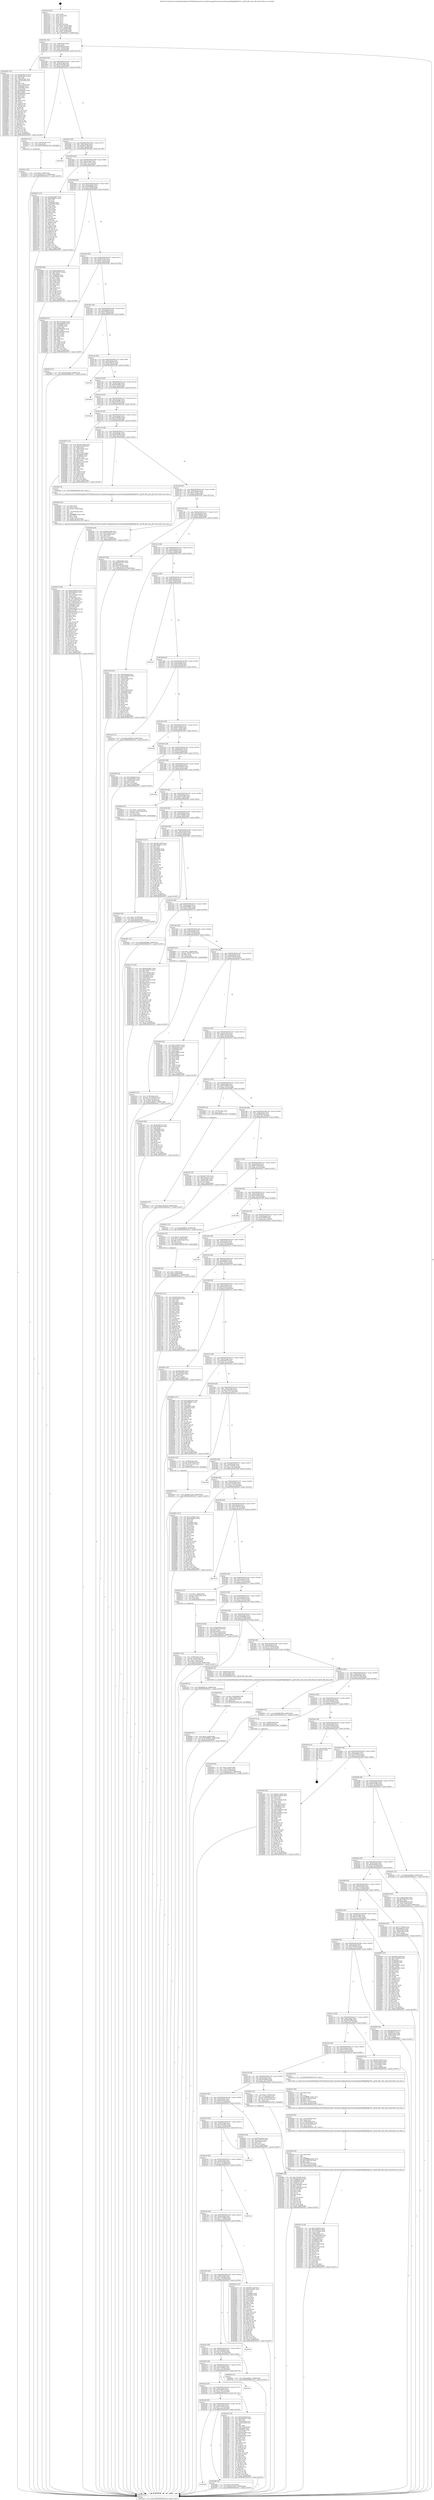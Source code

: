 digraph "0x401b10" {
  label = "0x401b10 (/mnt/c/Users/mathe/Desktop/tcc/POCII/binaries/extr_linuxdriversgpudrmnouveaunvkmenginefifogpfifogf100.c_gf100_fifo_chan_ntfy_Final-ollvm.out::main(0))"
  labelloc = "t"
  node[shape=record]

  Entry [label="",width=0.3,height=0.3,shape=circle,fillcolor=black,style=filled]
  "0x401b42" [label="{
     0x401b42 [32]\l
     | [instrs]\l
     &nbsp;&nbsp;0x401b42 \<+6\>: mov -0x98(%rbp),%eax\l
     &nbsp;&nbsp;0x401b48 \<+2\>: mov %eax,%ecx\l
     &nbsp;&nbsp;0x401b4a \<+6\>: sub $0x859d242d,%ecx\l
     &nbsp;&nbsp;0x401b50 \<+6\>: mov %eax,-0x9c(%rbp)\l
     &nbsp;&nbsp;0x401b56 \<+6\>: mov %ecx,-0xa0(%rbp)\l
     &nbsp;&nbsp;0x401b5c \<+6\>: je 0000000000402e8b \<main+0x137b\>\l
  }"]
  "0x402e8b" [label="{
     0x402e8b [170]\l
     | [instrs]\l
     &nbsp;&nbsp;0x402e8b \<+5\>: mov $0x9e39b15c,%eax\l
     &nbsp;&nbsp;0x402e90 \<+5\>: mov $0x6fcd35c3,%ecx\l
     &nbsp;&nbsp;0x402e95 \<+2\>: mov $0x1,%dl\l
     &nbsp;&nbsp;0x402e97 \<+6\>: mov -0x90(%rbp),%esi\l
     &nbsp;&nbsp;0x402e9d \<+3\>: cmp -0x70(%rbp),%esi\l
     &nbsp;&nbsp;0x402ea0 \<+4\>: setl %dil\l
     &nbsp;&nbsp;0x402ea4 \<+4\>: and $0x1,%dil\l
     &nbsp;&nbsp;0x402ea8 \<+4\>: mov %dil,-0x2d(%rbp)\l
     &nbsp;&nbsp;0x402eac \<+7\>: mov 0x406060,%esi\l
     &nbsp;&nbsp;0x402eb3 \<+8\>: mov 0x406064,%r8d\l
     &nbsp;&nbsp;0x402ebb \<+3\>: mov %esi,%r9d\l
     &nbsp;&nbsp;0x402ebe \<+7\>: sub $0xd08bf29,%r9d\l
     &nbsp;&nbsp;0x402ec5 \<+4\>: sub $0x1,%r9d\l
     &nbsp;&nbsp;0x402ec9 \<+7\>: add $0xd08bf29,%r9d\l
     &nbsp;&nbsp;0x402ed0 \<+4\>: imul %r9d,%esi\l
     &nbsp;&nbsp;0x402ed4 \<+3\>: and $0x1,%esi\l
     &nbsp;&nbsp;0x402ed7 \<+3\>: cmp $0x0,%esi\l
     &nbsp;&nbsp;0x402eda \<+4\>: sete %dil\l
     &nbsp;&nbsp;0x402ede \<+4\>: cmp $0xa,%r8d\l
     &nbsp;&nbsp;0x402ee2 \<+4\>: setl %r10b\l
     &nbsp;&nbsp;0x402ee6 \<+3\>: mov %dil,%r11b\l
     &nbsp;&nbsp;0x402ee9 \<+4\>: xor $0xff,%r11b\l
     &nbsp;&nbsp;0x402eed \<+3\>: mov %r10b,%bl\l
     &nbsp;&nbsp;0x402ef0 \<+3\>: xor $0xff,%bl\l
     &nbsp;&nbsp;0x402ef3 \<+3\>: xor $0x1,%dl\l
     &nbsp;&nbsp;0x402ef6 \<+3\>: mov %r11b,%r14b\l
     &nbsp;&nbsp;0x402ef9 \<+4\>: and $0xff,%r14b\l
     &nbsp;&nbsp;0x402efd \<+3\>: and %dl,%dil\l
     &nbsp;&nbsp;0x402f00 \<+3\>: mov %bl,%r15b\l
     &nbsp;&nbsp;0x402f03 \<+4\>: and $0xff,%r15b\l
     &nbsp;&nbsp;0x402f07 \<+3\>: and %dl,%r10b\l
     &nbsp;&nbsp;0x402f0a \<+3\>: or %dil,%r14b\l
     &nbsp;&nbsp;0x402f0d \<+3\>: or %r10b,%r15b\l
     &nbsp;&nbsp;0x402f10 \<+3\>: xor %r15b,%r14b\l
     &nbsp;&nbsp;0x402f13 \<+3\>: or %bl,%r11b\l
     &nbsp;&nbsp;0x402f16 \<+4\>: xor $0xff,%r11b\l
     &nbsp;&nbsp;0x402f1a \<+3\>: or $0x1,%dl\l
     &nbsp;&nbsp;0x402f1d \<+3\>: and %dl,%r11b\l
     &nbsp;&nbsp;0x402f20 \<+3\>: or %r11b,%r14b\l
     &nbsp;&nbsp;0x402f23 \<+4\>: test $0x1,%r14b\l
     &nbsp;&nbsp;0x402f27 \<+3\>: cmovne %ecx,%eax\l
     &nbsp;&nbsp;0x402f2a \<+6\>: mov %eax,-0x98(%rbp)\l
     &nbsp;&nbsp;0x402f30 \<+5\>: jmp 0000000000403417 \<main+0x1907\>\l
  }"]
  "0x401b62" [label="{
     0x401b62 [28]\l
     | [instrs]\l
     &nbsp;&nbsp;0x401b62 \<+5\>: jmp 0000000000401b67 \<main+0x57\>\l
     &nbsp;&nbsp;0x401b67 \<+6\>: mov -0x9c(%rbp),%eax\l
     &nbsp;&nbsp;0x401b6d \<+5\>: sub $0x85c4acdb,%eax\l
     &nbsp;&nbsp;0x401b72 \<+6\>: mov %eax,-0xa4(%rbp)\l
     &nbsp;&nbsp;0x401b78 \<+6\>: je 0000000000402e10 \<main+0x1300\>\l
  }"]
  Exit [label="",width=0.3,height=0.3,shape=circle,fillcolor=black,style=filled,peripheries=2]
  "0x402e10" [label="{
     0x402e10 [12]\l
     | [instrs]\l
     &nbsp;&nbsp;0x402e10 \<+4\>: mov -0x60(%rbp),%rax\l
     &nbsp;&nbsp;0x402e14 \<+3\>: mov %rax,%rdi\l
     &nbsp;&nbsp;0x402e17 \<+5\>: call 0000000000401030 \<free@plt\>\l
     | [calls]\l
     &nbsp;&nbsp;0x401030 \{1\} (unknown)\l
  }"]
  "0x401b7e" [label="{
     0x401b7e [28]\l
     | [instrs]\l
     &nbsp;&nbsp;0x401b7e \<+5\>: jmp 0000000000401b83 \<main+0x73\>\l
     &nbsp;&nbsp;0x401b83 \<+6\>: mov -0x9c(%rbp),%eax\l
     &nbsp;&nbsp;0x401b89 \<+5\>: sub $0x8842126f,%eax\l
     &nbsp;&nbsp;0x401b8e \<+6\>: mov %eax,-0xa8(%rbp)\l
     &nbsp;&nbsp;0x401b94 \<+6\>: je 00000000004032e8 \<main+0x17d8\>\l
  }"]
  "0x402262" [label="{
     0x402262\l
  }", style=dashed]
  "0x4032e8" [label="{
     0x4032e8\l
  }", style=dashed]
  "0x401b9a" [label="{
     0x401b9a [28]\l
     | [instrs]\l
     &nbsp;&nbsp;0x401b9a \<+5\>: jmp 0000000000401b9f \<main+0x8f\>\l
     &nbsp;&nbsp;0x401b9f \<+6\>: mov -0x9c(%rbp),%eax\l
     &nbsp;&nbsp;0x401ba5 \<+5\>: sub $0x8c37c87a,%eax\l
     &nbsp;&nbsp;0x401baa \<+6\>: mov %eax,-0xac(%rbp)\l
     &nbsp;&nbsp;0x401bb0 \<+6\>: je 00000000004030ec \<main+0x15dc\>\l
  }"]
  "0x4030d6" [label="{
     0x4030d6 [22]\l
     | [instrs]\l
     &nbsp;&nbsp;0x4030d6 \<+7\>: movl $0x0,-0x3c(%rbp)\l
     &nbsp;&nbsp;0x4030dd \<+10\>: movl $0x8c37c87a,-0x98(%rbp)\l
     &nbsp;&nbsp;0x4030e7 \<+5\>: jmp 0000000000403417 \<main+0x1907\>\l
  }"]
  "0x4030ec" [label="{
     0x4030ec [137]\l
     | [instrs]\l
     &nbsp;&nbsp;0x4030ec \<+5\>: mov $0xc63638d7,%eax\l
     &nbsp;&nbsp;0x4030f1 \<+5\>: mov $0xd806bf7c,%ecx\l
     &nbsp;&nbsp;0x4030f6 \<+2\>: mov $0x1,%dl\l
     &nbsp;&nbsp;0x4030f8 \<+2\>: xor %esi,%esi\l
     &nbsp;&nbsp;0x4030fa \<+7\>: mov 0x406060,%edi\l
     &nbsp;&nbsp;0x403101 \<+8\>: mov 0x406064,%r8d\l
     &nbsp;&nbsp;0x403109 \<+3\>: sub $0x1,%esi\l
     &nbsp;&nbsp;0x40310c \<+3\>: mov %edi,%r9d\l
     &nbsp;&nbsp;0x40310f \<+3\>: add %esi,%r9d\l
     &nbsp;&nbsp;0x403112 \<+4\>: imul %r9d,%edi\l
     &nbsp;&nbsp;0x403116 \<+3\>: and $0x1,%edi\l
     &nbsp;&nbsp;0x403119 \<+3\>: cmp $0x0,%edi\l
     &nbsp;&nbsp;0x40311c \<+4\>: sete %r10b\l
     &nbsp;&nbsp;0x403120 \<+4\>: cmp $0xa,%r8d\l
     &nbsp;&nbsp;0x403124 \<+4\>: setl %r11b\l
     &nbsp;&nbsp;0x403128 \<+3\>: mov %r10b,%bl\l
     &nbsp;&nbsp;0x40312b \<+3\>: xor $0xff,%bl\l
     &nbsp;&nbsp;0x40312e \<+3\>: mov %r11b,%r14b\l
     &nbsp;&nbsp;0x403131 \<+4\>: xor $0xff,%r14b\l
     &nbsp;&nbsp;0x403135 \<+3\>: xor $0x1,%dl\l
     &nbsp;&nbsp;0x403138 \<+3\>: mov %bl,%r15b\l
     &nbsp;&nbsp;0x40313b \<+4\>: and $0xff,%r15b\l
     &nbsp;&nbsp;0x40313f \<+3\>: and %dl,%r10b\l
     &nbsp;&nbsp;0x403142 \<+3\>: mov %r14b,%r12b\l
     &nbsp;&nbsp;0x403145 \<+4\>: and $0xff,%r12b\l
     &nbsp;&nbsp;0x403149 \<+3\>: and %dl,%r11b\l
     &nbsp;&nbsp;0x40314c \<+3\>: or %r10b,%r15b\l
     &nbsp;&nbsp;0x40314f \<+3\>: or %r11b,%r12b\l
     &nbsp;&nbsp;0x403152 \<+3\>: xor %r12b,%r15b\l
     &nbsp;&nbsp;0x403155 \<+3\>: or %r14b,%bl\l
     &nbsp;&nbsp;0x403158 \<+3\>: xor $0xff,%bl\l
     &nbsp;&nbsp;0x40315b \<+3\>: or $0x1,%dl\l
     &nbsp;&nbsp;0x40315e \<+2\>: and %dl,%bl\l
     &nbsp;&nbsp;0x403160 \<+3\>: or %bl,%r15b\l
     &nbsp;&nbsp;0x403163 \<+4\>: test $0x1,%r15b\l
     &nbsp;&nbsp;0x403167 \<+3\>: cmovne %ecx,%eax\l
     &nbsp;&nbsp;0x40316a \<+6\>: mov %eax,-0x98(%rbp)\l
     &nbsp;&nbsp;0x403170 \<+5\>: jmp 0000000000403417 \<main+0x1907\>\l
  }"]
  "0x401bb6" [label="{
     0x401bb6 [28]\l
     | [instrs]\l
     &nbsp;&nbsp;0x401bb6 \<+5\>: jmp 0000000000401bbb \<main+0xab\>\l
     &nbsp;&nbsp;0x401bbb \<+6\>: mov -0x9c(%rbp),%eax\l
     &nbsp;&nbsp;0x401bc1 \<+5\>: sub $0x926ff050,%eax\l
     &nbsp;&nbsp;0x401bc6 \<+6\>: mov %eax,-0xb0(%rbp)\l
     &nbsp;&nbsp;0x401bcc \<+6\>: je 0000000000402bf4 \<main+0x10e4\>\l
  }"]
  "0x4030a4" [label="{
     0x4030a4 [15]\l
     | [instrs]\l
     &nbsp;&nbsp;0x4030a4 \<+10\>: movl $0x7d716e33,-0x98(%rbp)\l
     &nbsp;&nbsp;0x4030ae \<+5\>: jmp 0000000000403417 \<main+0x1907\>\l
  }"]
  "0x402bf4" [label="{
     0x402bf4 [86]\l
     | [instrs]\l
     &nbsp;&nbsp;0x402bf4 \<+5\>: mov $0xfe03de4f,%eax\l
     &nbsp;&nbsp;0x402bf9 \<+5\>: mov $0x7d39517d,%ecx\l
     &nbsp;&nbsp;0x402bfe \<+2\>: xor %edx,%edx\l
     &nbsp;&nbsp;0x402c00 \<+7\>: mov 0x406060,%esi\l
     &nbsp;&nbsp;0x402c07 \<+7\>: mov 0x406064,%edi\l
     &nbsp;&nbsp;0x402c0e \<+3\>: sub $0x1,%edx\l
     &nbsp;&nbsp;0x402c11 \<+3\>: mov %esi,%r8d\l
     &nbsp;&nbsp;0x402c14 \<+3\>: add %edx,%r8d\l
     &nbsp;&nbsp;0x402c17 \<+4\>: imul %r8d,%esi\l
     &nbsp;&nbsp;0x402c1b \<+3\>: and $0x1,%esi\l
     &nbsp;&nbsp;0x402c1e \<+3\>: cmp $0x0,%esi\l
     &nbsp;&nbsp;0x402c21 \<+4\>: sete %r9b\l
     &nbsp;&nbsp;0x402c25 \<+3\>: cmp $0xa,%edi\l
     &nbsp;&nbsp;0x402c28 \<+4\>: setl %r10b\l
     &nbsp;&nbsp;0x402c2c \<+3\>: mov %r9b,%r11b\l
     &nbsp;&nbsp;0x402c2f \<+3\>: and %r10b,%r11b\l
     &nbsp;&nbsp;0x402c32 \<+3\>: xor %r10b,%r9b\l
     &nbsp;&nbsp;0x402c35 \<+3\>: or %r9b,%r11b\l
     &nbsp;&nbsp;0x402c38 \<+4\>: test $0x1,%r11b\l
     &nbsp;&nbsp;0x402c3c \<+3\>: cmovne %ecx,%eax\l
     &nbsp;&nbsp;0x402c3f \<+6\>: mov %eax,-0x98(%rbp)\l
     &nbsp;&nbsp;0x402c45 \<+5\>: jmp 0000000000403417 \<main+0x1907\>\l
  }"]
  "0x401bd2" [label="{
     0x401bd2 [28]\l
     | [instrs]\l
     &nbsp;&nbsp;0x401bd2 \<+5\>: jmp 0000000000401bd7 \<main+0xc7\>\l
     &nbsp;&nbsp;0x401bd7 \<+6\>: mov -0x9c(%rbp),%eax\l
     &nbsp;&nbsp;0x401bdd \<+5\>: sub $0x9811ec6a,%eax\l
     &nbsp;&nbsp;0x401be2 \<+6\>: mov %eax,-0xb4(%rbp)\l
     &nbsp;&nbsp;0x401be8 \<+6\>: je 0000000000402d38 \<main+0x1228\>\l
  }"]
  "0x402ffd" [label="{
     0x402ffd [100]\l
     | [instrs]\l
     &nbsp;&nbsp;0x402ffd \<+5\>: mov $0x17af5ad2,%edx\l
     &nbsp;&nbsp;0x403002 \<+5\>: mov $0xd6a1b019,%esi\l
     &nbsp;&nbsp;0x403007 \<+8\>: mov 0x406060,%r8d\l
     &nbsp;&nbsp;0x40300f \<+8\>: mov 0x406064,%r9d\l
     &nbsp;&nbsp;0x403017 \<+3\>: mov %r8d,%r10d\l
     &nbsp;&nbsp;0x40301a \<+7\>: sub $0x1fe9ea94,%r10d\l
     &nbsp;&nbsp;0x403021 \<+4\>: sub $0x1,%r10d\l
     &nbsp;&nbsp;0x403025 \<+7\>: add $0x1fe9ea94,%r10d\l
     &nbsp;&nbsp;0x40302c \<+4\>: imul %r10d,%r8d\l
     &nbsp;&nbsp;0x403030 \<+4\>: and $0x1,%r8d\l
     &nbsp;&nbsp;0x403034 \<+4\>: cmp $0x0,%r8d\l
     &nbsp;&nbsp;0x403038 \<+4\>: sete %r11b\l
     &nbsp;&nbsp;0x40303c \<+4\>: cmp $0xa,%r9d\l
     &nbsp;&nbsp;0x403040 \<+3\>: setl %bl\l
     &nbsp;&nbsp;0x403043 \<+3\>: mov %r11b,%r14b\l
     &nbsp;&nbsp;0x403046 \<+3\>: and %bl,%r14b\l
     &nbsp;&nbsp;0x403049 \<+3\>: xor %bl,%r11b\l
     &nbsp;&nbsp;0x40304c \<+3\>: or %r11b,%r14b\l
     &nbsp;&nbsp;0x40304f \<+4\>: test $0x1,%r14b\l
     &nbsp;&nbsp;0x403053 \<+3\>: cmovne %esi,%edx\l
     &nbsp;&nbsp;0x403056 \<+6\>: mov %edx,-0x98(%rbp)\l
     &nbsp;&nbsp;0x40305c \<+5\>: jmp 0000000000403417 \<main+0x1907\>\l
  }"]
  "0x402d38" [label="{
     0x402d38 [91]\l
     | [instrs]\l
     &nbsp;&nbsp;0x402d38 \<+5\>: mov $0x7551aee8,%eax\l
     &nbsp;&nbsp;0x402d3d \<+5\>: mov $0xa5ddb605,%ecx\l
     &nbsp;&nbsp;0x402d42 \<+7\>: mov 0x406060,%edx\l
     &nbsp;&nbsp;0x402d49 \<+7\>: mov 0x406064,%esi\l
     &nbsp;&nbsp;0x402d50 \<+2\>: mov %edx,%edi\l
     &nbsp;&nbsp;0x402d52 \<+6\>: sub $0x58da8f36,%edi\l
     &nbsp;&nbsp;0x402d58 \<+3\>: sub $0x1,%edi\l
     &nbsp;&nbsp;0x402d5b \<+6\>: add $0x58da8f36,%edi\l
     &nbsp;&nbsp;0x402d61 \<+3\>: imul %edi,%edx\l
     &nbsp;&nbsp;0x402d64 \<+3\>: and $0x1,%edx\l
     &nbsp;&nbsp;0x402d67 \<+3\>: cmp $0x0,%edx\l
     &nbsp;&nbsp;0x402d6a \<+4\>: sete %r8b\l
     &nbsp;&nbsp;0x402d6e \<+3\>: cmp $0xa,%esi\l
     &nbsp;&nbsp;0x402d71 \<+4\>: setl %r9b\l
     &nbsp;&nbsp;0x402d75 \<+3\>: mov %r8b,%r10b\l
     &nbsp;&nbsp;0x402d78 \<+3\>: and %r9b,%r10b\l
     &nbsp;&nbsp;0x402d7b \<+3\>: xor %r9b,%r8b\l
     &nbsp;&nbsp;0x402d7e \<+3\>: or %r8b,%r10b\l
     &nbsp;&nbsp;0x402d81 \<+4\>: test $0x1,%r10b\l
     &nbsp;&nbsp;0x402d85 \<+3\>: cmovne %ecx,%eax\l
     &nbsp;&nbsp;0x402d88 \<+6\>: mov %eax,-0x98(%rbp)\l
     &nbsp;&nbsp;0x402d8e \<+5\>: jmp 0000000000403417 \<main+0x1907\>\l
  }"]
  "0x401bee" [label="{
     0x401bee [28]\l
     | [instrs]\l
     &nbsp;&nbsp;0x401bee \<+5\>: jmp 0000000000401bf3 \<main+0xe3\>\l
     &nbsp;&nbsp;0x401bf3 \<+6\>: mov -0x9c(%rbp),%eax\l
     &nbsp;&nbsp;0x401bf9 \<+5\>: sub $0x9cfd8039,%eax\l
     &nbsp;&nbsp;0x401bfe \<+6\>: mov %eax,-0xb8(%rbp)\l
     &nbsp;&nbsp;0x401c04 \<+6\>: je 00000000004025af \<main+0xa9f\>\l
  }"]
  "0x402e1c" [label="{
     0x402e1c [25]\l
     | [instrs]\l
     &nbsp;&nbsp;0x402e1c \<+10\>: movl $0x0,-0x90(%rbp)\l
     &nbsp;&nbsp;0x402e26 \<+10\>: movl $0xf5ca01e3,-0x98(%rbp)\l
     &nbsp;&nbsp;0x402e30 \<+5\>: jmp 0000000000403417 \<main+0x1907\>\l
  }"]
  "0x4025af" [label="{
     0x4025af [15]\l
     | [instrs]\l
     &nbsp;&nbsp;0x4025af \<+10\>: movl $0x44c682bd,-0x98(%rbp)\l
     &nbsp;&nbsp;0x4025b9 \<+5\>: jmp 0000000000403417 \<main+0x1907\>\l
  }"]
  "0x401c0a" [label="{
     0x401c0a [28]\l
     | [instrs]\l
     &nbsp;&nbsp;0x401c0a \<+5\>: jmp 0000000000401c0f \<main+0xff\>\l
     &nbsp;&nbsp;0x401c0f \<+6\>: mov -0x9c(%rbp),%eax\l
     &nbsp;&nbsp;0x401c15 \<+5\>: sub $0x9e39b15c,%eax\l
     &nbsp;&nbsp;0x401c1a \<+6\>: mov %eax,-0xbc(%rbp)\l
     &nbsp;&nbsp;0x401c20 \<+6\>: je 00000000004033ce \<main+0x18be\>\l
  }"]
  "0x402d29" [label="{
     0x402d29 [15]\l
     | [instrs]\l
     &nbsp;&nbsp;0x402d29 \<+10\>: movl $0x9811ec6a,-0x98(%rbp)\l
     &nbsp;&nbsp;0x402d33 \<+5\>: jmp 0000000000403417 \<main+0x1907\>\l
  }"]
  "0x4033ce" [label="{
     0x4033ce\l
  }", style=dashed]
  "0x401c26" [label="{
     0x401c26 [28]\l
     | [instrs]\l
     &nbsp;&nbsp;0x401c26 \<+5\>: jmp 0000000000401c2b \<main+0x11b\>\l
     &nbsp;&nbsp;0x401c2b \<+6\>: mov -0x9c(%rbp),%eax\l
     &nbsp;&nbsp;0x401c31 \<+5\>: sub $0x9ef32692,%eax\l
     &nbsp;&nbsp;0x401c36 \<+6\>: mov %eax,-0xc0(%rbp)\l
     &nbsp;&nbsp;0x401c3c \<+6\>: je 00000000004030b3 \<main+0x15a3\>\l
  }"]
  "0x402246" [label="{
     0x402246 [28]\l
     | [instrs]\l
     &nbsp;&nbsp;0x402246 \<+5\>: jmp 000000000040224b \<main+0x73b\>\l
     &nbsp;&nbsp;0x40224b \<+6\>: mov -0x9c(%rbp),%eax\l
     &nbsp;&nbsp;0x402251 \<+5\>: sub $0x7d716e33,%eax\l
     &nbsp;&nbsp;0x402256 \<+6\>: mov %eax,-0x1a0(%rbp)\l
     &nbsp;&nbsp;0x40225c \<+6\>: je 00000000004030d6 \<main+0x15c6\>\l
  }"]
  "0x4030b3" [label="{
     0x4030b3\l
  }", style=dashed]
  "0x401c42" [label="{
     0x401c42 [28]\l
     | [instrs]\l
     &nbsp;&nbsp;0x401c42 \<+5\>: jmp 0000000000401c47 \<main+0x137\>\l
     &nbsp;&nbsp;0x401c47 \<+6\>: mov -0x9c(%rbp),%eax\l
     &nbsp;&nbsp;0x401c4d \<+5\>: sub $0xa055dd5c,%eax\l
     &nbsp;&nbsp;0x401c52 \<+6\>: mov %eax,-0xc4(%rbp)\l
     &nbsp;&nbsp;0x401c58 \<+6\>: je 00000000004022a6 \<main+0x796\>\l
  }"]
  "0x402c4a" [label="{
     0x402c4a [170]\l
     | [instrs]\l
     &nbsp;&nbsp;0x402c4a \<+5\>: mov $0xfe03de4f,%eax\l
     &nbsp;&nbsp;0x402c4f \<+5\>: mov $0xae007ee7,%ecx\l
     &nbsp;&nbsp;0x402c54 \<+2\>: mov $0x1,%dl\l
     &nbsp;&nbsp;0x402c56 \<+6\>: mov -0x8c(%rbp),%esi\l
     &nbsp;&nbsp;0x402c5c \<+3\>: cmp -0x54(%rbp),%esi\l
     &nbsp;&nbsp;0x402c5f \<+4\>: setl %dil\l
     &nbsp;&nbsp;0x402c63 \<+4\>: and $0x1,%dil\l
     &nbsp;&nbsp;0x402c67 \<+4\>: mov %dil,-0x2e(%rbp)\l
     &nbsp;&nbsp;0x402c6b \<+7\>: mov 0x406060,%esi\l
     &nbsp;&nbsp;0x402c72 \<+8\>: mov 0x406064,%r8d\l
     &nbsp;&nbsp;0x402c7a \<+3\>: mov %esi,%r9d\l
     &nbsp;&nbsp;0x402c7d \<+7\>: add $0x94d2398,%r9d\l
     &nbsp;&nbsp;0x402c84 \<+4\>: sub $0x1,%r9d\l
     &nbsp;&nbsp;0x402c88 \<+7\>: sub $0x94d2398,%r9d\l
     &nbsp;&nbsp;0x402c8f \<+4\>: imul %r9d,%esi\l
     &nbsp;&nbsp;0x402c93 \<+3\>: and $0x1,%esi\l
     &nbsp;&nbsp;0x402c96 \<+3\>: cmp $0x0,%esi\l
     &nbsp;&nbsp;0x402c99 \<+4\>: sete %dil\l
     &nbsp;&nbsp;0x402c9d \<+4\>: cmp $0xa,%r8d\l
     &nbsp;&nbsp;0x402ca1 \<+4\>: setl %r10b\l
     &nbsp;&nbsp;0x402ca5 \<+3\>: mov %dil,%r11b\l
     &nbsp;&nbsp;0x402ca8 \<+4\>: xor $0xff,%r11b\l
     &nbsp;&nbsp;0x402cac \<+3\>: mov %r10b,%bl\l
     &nbsp;&nbsp;0x402caf \<+3\>: xor $0xff,%bl\l
     &nbsp;&nbsp;0x402cb2 \<+3\>: xor $0x0,%dl\l
     &nbsp;&nbsp;0x402cb5 \<+3\>: mov %r11b,%r14b\l
     &nbsp;&nbsp;0x402cb8 \<+4\>: and $0x0,%r14b\l
     &nbsp;&nbsp;0x402cbc \<+3\>: and %dl,%dil\l
     &nbsp;&nbsp;0x402cbf \<+3\>: mov %bl,%r15b\l
     &nbsp;&nbsp;0x402cc2 \<+4\>: and $0x0,%r15b\l
     &nbsp;&nbsp;0x402cc6 \<+3\>: and %dl,%r10b\l
     &nbsp;&nbsp;0x402cc9 \<+3\>: or %dil,%r14b\l
     &nbsp;&nbsp;0x402ccc \<+3\>: or %r10b,%r15b\l
     &nbsp;&nbsp;0x402ccf \<+3\>: xor %r15b,%r14b\l
     &nbsp;&nbsp;0x402cd2 \<+3\>: or %bl,%r11b\l
     &nbsp;&nbsp;0x402cd5 \<+4\>: xor $0xff,%r11b\l
     &nbsp;&nbsp;0x402cd9 \<+3\>: or $0x0,%dl\l
     &nbsp;&nbsp;0x402cdc \<+3\>: and %dl,%r11b\l
     &nbsp;&nbsp;0x402cdf \<+3\>: or %r11b,%r14b\l
     &nbsp;&nbsp;0x402ce2 \<+4\>: test $0x1,%r14b\l
     &nbsp;&nbsp;0x402ce6 \<+3\>: cmovne %ecx,%eax\l
     &nbsp;&nbsp;0x402ce9 \<+6\>: mov %eax,-0x98(%rbp)\l
     &nbsp;&nbsp;0x402cef \<+5\>: jmp 0000000000403417 \<main+0x1907\>\l
  }"]
  "0x4022a6" [label="{
     0x4022a6\l
  }", style=dashed]
  "0x401c5e" [label="{
     0x401c5e [28]\l
     | [instrs]\l
     &nbsp;&nbsp;0x401c5e \<+5\>: jmp 0000000000401c63 \<main+0x153\>\l
     &nbsp;&nbsp;0x401c63 \<+6\>: mov -0x9c(%rbp),%eax\l
     &nbsp;&nbsp;0x401c69 \<+5\>: sub $0xa5ddb605,%eax\l
     &nbsp;&nbsp;0x401c6e \<+6\>: mov %eax,-0xc8(%rbp)\l
     &nbsp;&nbsp;0x401c74 \<+6\>: je 0000000000402d93 \<main+0x1283\>\l
  }"]
  "0x40222a" [label="{
     0x40222a [28]\l
     | [instrs]\l
     &nbsp;&nbsp;0x40222a \<+5\>: jmp 000000000040222f \<main+0x71f\>\l
     &nbsp;&nbsp;0x40222f \<+6\>: mov -0x9c(%rbp),%eax\l
     &nbsp;&nbsp;0x402235 \<+5\>: sub $0x7d39517d,%eax\l
     &nbsp;&nbsp;0x40223a \<+6\>: mov %eax,-0x19c(%rbp)\l
     &nbsp;&nbsp;0x402240 \<+6\>: je 0000000000402c4a \<main+0x113a\>\l
  }"]
  "0x402d93" [label="{
     0x402d93 [110]\l
     | [instrs]\l
     &nbsp;&nbsp;0x402d93 \<+5\>: mov $0x7551aee8,%eax\l
     &nbsp;&nbsp;0x402d98 \<+5\>: mov $0xf9374cdf,%ecx\l
     &nbsp;&nbsp;0x402d9d \<+2\>: xor %edx,%edx\l
     &nbsp;&nbsp;0x402d9f \<+6\>: mov -0x8c(%rbp),%esi\l
     &nbsp;&nbsp;0x402da5 \<+3\>: sub $0x1,%edx\l
     &nbsp;&nbsp;0x402da8 \<+2\>: sub %edx,%esi\l
     &nbsp;&nbsp;0x402daa \<+6\>: mov %esi,-0x8c(%rbp)\l
     &nbsp;&nbsp;0x402db0 \<+7\>: mov 0x406060,%edx\l
     &nbsp;&nbsp;0x402db7 \<+7\>: mov 0x406064,%esi\l
     &nbsp;&nbsp;0x402dbe \<+2\>: mov %edx,%edi\l
     &nbsp;&nbsp;0x402dc0 \<+6\>: add $0xaf114c7f,%edi\l
     &nbsp;&nbsp;0x402dc6 \<+3\>: sub $0x1,%edi\l
     &nbsp;&nbsp;0x402dc9 \<+6\>: sub $0xaf114c7f,%edi\l
     &nbsp;&nbsp;0x402dcf \<+3\>: imul %edi,%edx\l
     &nbsp;&nbsp;0x402dd2 \<+3\>: and $0x1,%edx\l
     &nbsp;&nbsp;0x402dd5 \<+3\>: cmp $0x0,%edx\l
     &nbsp;&nbsp;0x402dd8 \<+4\>: sete %r8b\l
     &nbsp;&nbsp;0x402ddc \<+3\>: cmp $0xa,%esi\l
     &nbsp;&nbsp;0x402ddf \<+4\>: setl %r9b\l
     &nbsp;&nbsp;0x402de3 \<+3\>: mov %r8b,%r10b\l
     &nbsp;&nbsp;0x402de6 \<+3\>: and %r9b,%r10b\l
     &nbsp;&nbsp;0x402de9 \<+3\>: xor %r9b,%r8b\l
     &nbsp;&nbsp;0x402dec \<+3\>: or %r8b,%r10b\l
     &nbsp;&nbsp;0x402def \<+4\>: test $0x1,%r10b\l
     &nbsp;&nbsp;0x402df3 \<+3\>: cmovne %ecx,%eax\l
     &nbsp;&nbsp;0x402df6 \<+6\>: mov %eax,-0x98(%rbp)\l
     &nbsp;&nbsp;0x402dfc \<+5\>: jmp 0000000000403417 \<main+0x1907\>\l
  }"]
  "0x401c7a" [label="{
     0x401c7a [28]\l
     | [instrs]\l
     &nbsp;&nbsp;0x401c7a \<+5\>: jmp 0000000000401c7f \<main+0x16f\>\l
     &nbsp;&nbsp;0x401c7f \<+6\>: mov -0x9c(%rbp),%eax\l
     &nbsp;&nbsp;0x401c85 \<+5\>: sub $0xa6d0df81,%eax\l
     &nbsp;&nbsp;0x401c8a \<+6\>: mov %eax,-0xcc(%rbp)\l
     &nbsp;&nbsp;0x401c90 \<+6\>: je 0000000000402943 \<main+0xe33\>\l
  }"]
  "0x40323e" [label="{
     0x40323e\l
  }", style=dashed]
  "0x402943" [label="{
     0x402943 [5]\l
     | [instrs]\l
     &nbsp;&nbsp;0x402943 \<+5\>: call 0000000000401160 \<next_i\>\l
     | [calls]\l
     &nbsp;&nbsp;0x401160 \{1\} (/mnt/c/Users/mathe/Desktop/tcc/POCII/binaries/extr_linuxdriversgpudrmnouveaunvkmenginefifogpfifogf100.c_gf100_fifo_chan_ntfy_Final-ollvm.out::next_i)\l
  }"]
  "0x401c96" [label="{
     0x401c96 [28]\l
     | [instrs]\l
     &nbsp;&nbsp;0x401c96 \<+5\>: jmp 0000000000401c9b \<main+0x18b\>\l
     &nbsp;&nbsp;0x401c9b \<+6\>: mov -0x9c(%rbp),%eax\l
     &nbsp;&nbsp;0x401ca1 \<+5\>: sub $0xae007ee7,%eax\l
     &nbsp;&nbsp;0x401ca6 \<+6\>: mov %eax,-0xd0(%rbp)\l
     &nbsp;&nbsp;0x401cac \<+6\>: je 0000000000402cf4 \<main+0x11e4\>\l
  }"]
  "0x402bd5" [label="{
     0x402bd5 [31]\l
     | [instrs]\l
     &nbsp;&nbsp;0x402bd5 \<+10\>: movl $0x0,-0x8c(%rbp)\l
     &nbsp;&nbsp;0x402bdf \<+10\>: movl $0x926ff050,-0x98(%rbp)\l
     &nbsp;&nbsp;0x402be9 \<+6\>: mov %eax,-0x1b8(%rbp)\l
     &nbsp;&nbsp;0x402bef \<+5\>: jmp 0000000000403417 \<main+0x1907\>\l
  }"]
  "0x402cf4" [label="{
     0x402cf4 [30]\l
     | [instrs]\l
     &nbsp;&nbsp;0x402cf4 \<+5\>: mov $0x85c4acdb,%eax\l
     &nbsp;&nbsp;0x402cf9 \<+5\>: mov $0x15bc0515,%ecx\l
     &nbsp;&nbsp;0x402cfe \<+3\>: mov -0x2e(%rbp),%dl\l
     &nbsp;&nbsp;0x402d01 \<+3\>: test $0x1,%dl\l
     &nbsp;&nbsp;0x402d04 \<+3\>: cmovne %ecx,%eax\l
     &nbsp;&nbsp;0x402d07 \<+6\>: mov %eax,-0x98(%rbp)\l
     &nbsp;&nbsp;0x402d0d \<+5\>: jmp 0000000000403417 \<main+0x1907\>\l
  }"]
  "0x401cb2" [label="{
     0x401cb2 [28]\l
     | [instrs]\l
     &nbsp;&nbsp;0x401cb2 \<+5\>: jmp 0000000000401cb7 \<main+0x1a7\>\l
     &nbsp;&nbsp;0x401cb7 \<+6\>: mov -0x9c(%rbp),%eax\l
     &nbsp;&nbsp;0x401cbd \<+5\>: sub $0xb0609d6e,%eax\l
     &nbsp;&nbsp;0x401cc2 \<+6\>: mov %eax,-0xd4(%rbp)\l
     &nbsp;&nbsp;0x401cc8 \<+6\>: je 0000000000403070 \<main+0x1560\>\l
  }"]
  "0x402bb8" [label="{
     0x402bb8 [29]\l
     | [instrs]\l
     &nbsp;&nbsp;0x402bb8 \<+10\>: movabs $0x4040b6,%rdi\l
     &nbsp;&nbsp;0x402bc2 \<+6\>: mov %eax,-0x88(%rbp)\l
     &nbsp;&nbsp;0x402bc8 \<+6\>: mov -0x88(%rbp),%esi\l
     &nbsp;&nbsp;0x402bce \<+2\>: mov $0x0,%al\l
     &nbsp;&nbsp;0x402bd0 \<+5\>: call 0000000000401040 \<printf@plt\>\l
     | [calls]\l
     &nbsp;&nbsp;0x401040 \{1\} (unknown)\l
  }"]
  "0x403070" [label="{
     0x403070 [40]\l
     | [instrs]\l
     &nbsp;&nbsp;0x403070 \<+6\>: mov -0x90(%rbp),%eax\l
     &nbsp;&nbsp;0x403076 \<+5\>: sub $0x659f7522,%eax\l
     &nbsp;&nbsp;0x40307b \<+3\>: add $0x1,%eax\l
     &nbsp;&nbsp;0x40307e \<+5\>: add $0x659f7522,%eax\l
     &nbsp;&nbsp;0x403083 \<+6\>: mov %eax,-0x90(%rbp)\l
     &nbsp;&nbsp;0x403089 \<+10\>: movl $0xf5ca01e3,-0x98(%rbp)\l
     &nbsp;&nbsp;0x403093 \<+5\>: jmp 0000000000403417 \<main+0x1907\>\l
  }"]
  "0x401cce" [label="{
     0x401cce [28]\l
     | [instrs]\l
     &nbsp;&nbsp;0x401cce \<+5\>: jmp 0000000000401cd3 \<main+0x1c3\>\l
     &nbsp;&nbsp;0x401cd3 \<+6\>: mov -0x9c(%rbp),%eax\l
     &nbsp;&nbsp;0x401cd9 \<+5\>: sub $0xb4200e1b,%eax\l
     &nbsp;&nbsp;0x401cde \<+6\>: mov %eax,-0xd8(%rbp)\l
     &nbsp;&nbsp;0x401ce4 \<+6\>: je 0000000000402794 \<main+0xc84\>\l
  }"]
  "0x402974" [label="{
     0x402974 [182]\l
     | [instrs]\l
     &nbsp;&nbsp;0x402974 \<+5\>: mov $0x234b4702,%ecx\l
     &nbsp;&nbsp;0x402979 \<+5\>: mov $0xbbaf0d26,%edx\l
     &nbsp;&nbsp;0x40297e \<+3\>: mov $0x1,%dil\l
     &nbsp;&nbsp;0x402981 \<+6\>: mov -0x1b4(%rbp),%esi\l
     &nbsp;&nbsp;0x402987 \<+3\>: imul %eax,%esi\l
     &nbsp;&nbsp;0x40298a \<+4\>: mov -0x78(%rbp),%r8\l
     &nbsp;&nbsp;0x40298e \<+4\>: movslq -0x7c(%rbp),%r9\l
     &nbsp;&nbsp;0x402992 \<+4\>: mov (%r8,%r9,8),%r8\l
     &nbsp;&nbsp;0x402996 \<+7\>: movslq -0x84(%rbp),%r9\l
     &nbsp;&nbsp;0x40299d \<+4\>: mov %esi,(%r8,%r9,4)\l
     &nbsp;&nbsp;0x4029a1 \<+7\>: mov 0x406060,%eax\l
     &nbsp;&nbsp;0x4029a8 \<+7\>: mov 0x406064,%esi\l
     &nbsp;&nbsp;0x4029af \<+3\>: mov %eax,%r10d\l
     &nbsp;&nbsp;0x4029b2 \<+7\>: sub $0x9050bbd2,%r10d\l
     &nbsp;&nbsp;0x4029b9 \<+4\>: sub $0x1,%r10d\l
     &nbsp;&nbsp;0x4029bd \<+7\>: add $0x9050bbd2,%r10d\l
     &nbsp;&nbsp;0x4029c4 \<+4\>: imul %r10d,%eax\l
     &nbsp;&nbsp;0x4029c8 \<+3\>: and $0x1,%eax\l
     &nbsp;&nbsp;0x4029cb \<+3\>: cmp $0x0,%eax\l
     &nbsp;&nbsp;0x4029ce \<+4\>: sete %r11b\l
     &nbsp;&nbsp;0x4029d2 \<+3\>: cmp $0xa,%esi\l
     &nbsp;&nbsp;0x4029d5 \<+3\>: setl %bl\l
     &nbsp;&nbsp;0x4029d8 \<+3\>: mov %r11b,%r14b\l
     &nbsp;&nbsp;0x4029db \<+4\>: xor $0xff,%r14b\l
     &nbsp;&nbsp;0x4029df \<+3\>: mov %bl,%r15b\l
     &nbsp;&nbsp;0x4029e2 \<+4\>: xor $0xff,%r15b\l
     &nbsp;&nbsp;0x4029e6 \<+4\>: xor $0x1,%dil\l
     &nbsp;&nbsp;0x4029ea \<+3\>: mov %r14b,%r12b\l
     &nbsp;&nbsp;0x4029ed \<+4\>: and $0xff,%r12b\l
     &nbsp;&nbsp;0x4029f1 \<+3\>: and %dil,%r11b\l
     &nbsp;&nbsp;0x4029f4 \<+3\>: mov %r15b,%r13b\l
     &nbsp;&nbsp;0x4029f7 \<+4\>: and $0xff,%r13b\l
     &nbsp;&nbsp;0x4029fb \<+3\>: and %dil,%bl\l
     &nbsp;&nbsp;0x4029fe \<+3\>: or %r11b,%r12b\l
     &nbsp;&nbsp;0x402a01 \<+3\>: or %bl,%r13b\l
     &nbsp;&nbsp;0x402a04 \<+3\>: xor %r13b,%r12b\l
     &nbsp;&nbsp;0x402a07 \<+3\>: or %r15b,%r14b\l
     &nbsp;&nbsp;0x402a0a \<+4\>: xor $0xff,%r14b\l
     &nbsp;&nbsp;0x402a0e \<+4\>: or $0x1,%dil\l
     &nbsp;&nbsp;0x402a12 \<+3\>: and %dil,%r14b\l
     &nbsp;&nbsp;0x402a15 \<+3\>: or %r14b,%r12b\l
     &nbsp;&nbsp;0x402a18 \<+4\>: test $0x1,%r12b\l
     &nbsp;&nbsp;0x402a1c \<+3\>: cmovne %edx,%ecx\l
     &nbsp;&nbsp;0x402a1f \<+6\>: mov %ecx,-0x98(%rbp)\l
     &nbsp;&nbsp;0x402a25 \<+5\>: jmp 0000000000403417 \<main+0x1907\>\l
  }"]
  "0x402794" [label="{
     0x402794 [107]\l
     | [instrs]\l
     &nbsp;&nbsp;0x402794 \<+5\>: mov $0x3bc6e42,%eax\l
     &nbsp;&nbsp;0x402799 \<+5\>: mov $0x3465d829,%ecx\l
     &nbsp;&nbsp;0x40279e \<+2\>: xor %edx,%edx\l
     &nbsp;&nbsp;0x4027a0 \<+3\>: mov -0x64(%rbp),%esi\l
     &nbsp;&nbsp;0x4027a3 \<+2\>: mov %edx,%edi\l
     &nbsp;&nbsp;0x4027a5 \<+2\>: sub %esi,%edi\l
     &nbsp;&nbsp;0x4027a7 \<+2\>: mov %edx,%esi\l
     &nbsp;&nbsp;0x4027a9 \<+3\>: sub $0x1,%esi\l
     &nbsp;&nbsp;0x4027ac \<+2\>: add %esi,%edi\l
     &nbsp;&nbsp;0x4027ae \<+2\>: mov %edx,%esi\l
     &nbsp;&nbsp;0x4027b0 \<+2\>: sub %edi,%esi\l
     &nbsp;&nbsp;0x4027b2 \<+3\>: mov %esi,-0x64(%rbp)\l
     &nbsp;&nbsp;0x4027b5 \<+7\>: mov 0x406060,%esi\l
     &nbsp;&nbsp;0x4027bc \<+7\>: mov 0x406064,%edi\l
     &nbsp;&nbsp;0x4027c3 \<+3\>: sub $0x1,%edx\l
     &nbsp;&nbsp;0x4027c6 \<+3\>: mov %esi,%r8d\l
     &nbsp;&nbsp;0x4027c9 \<+3\>: add %edx,%r8d\l
     &nbsp;&nbsp;0x4027cc \<+4\>: imul %r8d,%esi\l
     &nbsp;&nbsp;0x4027d0 \<+3\>: and $0x1,%esi\l
     &nbsp;&nbsp;0x4027d3 \<+3\>: cmp $0x0,%esi\l
     &nbsp;&nbsp;0x4027d6 \<+4\>: sete %r9b\l
     &nbsp;&nbsp;0x4027da \<+3\>: cmp $0xa,%edi\l
     &nbsp;&nbsp;0x4027dd \<+4\>: setl %r10b\l
     &nbsp;&nbsp;0x4027e1 \<+3\>: mov %r9b,%r11b\l
     &nbsp;&nbsp;0x4027e4 \<+3\>: and %r10b,%r11b\l
     &nbsp;&nbsp;0x4027e7 \<+3\>: xor %r10b,%r9b\l
     &nbsp;&nbsp;0x4027ea \<+3\>: or %r9b,%r11b\l
     &nbsp;&nbsp;0x4027ed \<+4\>: test $0x1,%r11b\l
     &nbsp;&nbsp;0x4027f1 \<+3\>: cmovne %ecx,%eax\l
     &nbsp;&nbsp;0x4027f4 \<+6\>: mov %eax,-0x98(%rbp)\l
     &nbsp;&nbsp;0x4027fa \<+5\>: jmp 0000000000403417 \<main+0x1907\>\l
  }"]
  "0x401cea" [label="{
     0x401cea [28]\l
     | [instrs]\l
     &nbsp;&nbsp;0x401cea \<+5\>: jmp 0000000000401cef \<main+0x1df\>\l
     &nbsp;&nbsp;0x401cef \<+6\>: mov -0x9c(%rbp),%eax\l
     &nbsp;&nbsp;0x401cf5 \<+5\>: sub $0xb7dfe38f,%eax\l
     &nbsp;&nbsp;0x401cfa \<+6\>: mov %eax,-0xdc(%rbp)\l
     &nbsp;&nbsp;0x401d00 \<+6\>: je 0000000000402301 \<main+0x7f1\>\l
  }"]
  "0x402948" [label="{
     0x402948 [44]\l
     | [instrs]\l
     &nbsp;&nbsp;0x402948 \<+2\>: xor %ecx,%ecx\l
     &nbsp;&nbsp;0x40294a \<+5\>: mov $0x2,%edx\l
     &nbsp;&nbsp;0x40294f \<+6\>: mov %edx,-0x1b0(%rbp)\l
     &nbsp;&nbsp;0x402955 \<+1\>: cltd\l
     &nbsp;&nbsp;0x402956 \<+6\>: mov -0x1b0(%rbp),%esi\l
     &nbsp;&nbsp;0x40295c \<+2\>: idiv %esi\l
     &nbsp;&nbsp;0x40295e \<+6\>: imul $0xfffffffe,%edx,%edx\l
     &nbsp;&nbsp;0x402964 \<+3\>: sub $0x1,%ecx\l
     &nbsp;&nbsp;0x402967 \<+2\>: sub %ecx,%edx\l
     &nbsp;&nbsp;0x402969 \<+6\>: mov %edx,-0x1b4(%rbp)\l
     &nbsp;&nbsp;0x40296f \<+5\>: call 0000000000401160 \<next_i\>\l
     | [calls]\l
     &nbsp;&nbsp;0x401160 \{1\} (/mnt/c/Users/mathe/Desktop/tcc/POCII/binaries/extr_linuxdriversgpudrmnouveaunvkmenginefifogpfifogf100.c_gf100_fifo_chan_ntfy_Final-ollvm.out::next_i)\l
  }"]
  "0x402301" [label="{
     0x402301\l
  }", style=dashed]
  "0x401d06" [label="{
     0x401d06 [28]\l
     | [instrs]\l
     &nbsp;&nbsp;0x401d06 \<+5\>: jmp 0000000000401d0b \<main+0x1fb\>\l
     &nbsp;&nbsp;0x401d0b \<+6\>: mov -0x9c(%rbp),%eax\l
     &nbsp;&nbsp;0x401d11 \<+5\>: sub $0xbbaf0d26,%eax\l
     &nbsp;&nbsp;0x401d16 \<+6\>: mov %eax,-0xe0(%rbp)\l
     &nbsp;&nbsp;0x401d1c \<+6\>: je 0000000000402a2a \<main+0xf1a\>\l
  }"]
  "0x402874" [label="{
     0x402874 [37]\l
     | [instrs]\l
     &nbsp;&nbsp;0x402874 \<+4\>: mov -0x78(%rbp),%rdi\l
     &nbsp;&nbsp;0x402878 \<+4\>: movslq -0x7c(%rbp),%rcx\l
     &nbsp;&nbsp;0x40287c \<+4\>: mov %rax,(%rdi,%rcx,8)\l
     &nbsp;&nbsp;0x402880 \<+10\>: movl $0x0,-0x84(%rbp)\l
     &nbsp;&nbsp;0x40288a \<+10\>: movl $0x534b5291,-0x98(%rbp)\l
     &nbsp;&nbsp;0x402894 \<+5\>: jmp 0000000000403417 \<main+0x1907\>\l
  }"]
  "0x402a2a" [label="{
     0x402a2a [15]\l
     | [instrs]\l
     &nbsp;&nbsp;0x402a2a \<+10\>: movl $0x2c848394,-0x98(%rbp)\l
     &nbsp;&nbsp;0x402a34 \<+5\>: jmp 0000000000403417 \<main+0x1907\>\l
  }"]
  "0x401d22" [label="{
     0x401d22 [28]\l
     | [instrs]\l
     &nbsp;&nbsp;0x401d22 \<+5\>: jmp 0000000000401d27 \<main+0x217\>\l
     &nbsp;&nbsp;0x401d27 \<+6\>: mov -0x9c(%rbp),%eax\l
     &nbsp;&nbsp;0x401d2d \<+5\>: sub $0xbe77a459,%eax\l
     &nbsp;&nbsp;0x401d32 \<+6\>: mov %eax,-0xe4(%rbp)\l
     &nbsp;&nbsp;0x401d38 \<+6\>: je 0000000000403381 \<main+0x1871\>\l
  }"]
  "0x402825" [label="{
     0x402825 [26]\l
     | [instrs]\l
     &nbsp;&nbsp;0x402825 \<+4\>: mov %rax,-0x78(%rbp)\l
     &nbsp;&nbsp;0x402829 \<+7\>: movl $0x0,-0x7c(%rbp)\l
     &nbsp;&nbsp;0x402830 \<+10\>: movl $0x58807fd6,-0x98(%rbp)\l
     &nbsp;&nbsp;0x40283a \<+5\>: jmp 0000000000403417 \<main+0x1907\>\l
  }"]
  "0x403381" [label="{
     0x403381\l
  }", style=dashed]
  "0x401d3e" [label="{
     0x401d3e [28]\l
     | [instrs]\l
     &nbsp;&nbsp;0x401d3e \<+5\>: jmp 0000000000401d43 \<main+0x233\>\l
     &nbsp;&nbsp;0x401d43 \<+6\>: mov -0x9c(%rbp),%eax\l
     &nbsp;&nbsp;0x401d49 \<+5\>: sub $0xbf5edc15,%eax\l
     &nbsp;&nbsp;0x401d4e \<+6\>: mov %eax,-0xe8(%rbp)\l
     &nbsp;&nbsp;0x401d54 \<+6\>: je 0000000000402288 \<main+0x778\>\l
  }"]
  "0x40220e" [label="{
     0x40220e [28]\l
     | [instrs]\l
     &nbsp;&nbsp;0x40220e \<+5\>: jmp 0000000000402213 \<main+0x703\>\l
     &nbsp;&nbsp;0x402213 \<+6\>: mov -0x9c(%rbp),%eax\l
     &nbsp;&nbsp;0x402219 \<+5\>: sub $0x7cc9e874,%eax\l
     &nbsp;&nbsp;0x40221e \<+6\>: mov %eax,-0x198(%rbp)\l
     &nbsp;&nbsp;0x402224 \<+6\>: je 000000000040323e \<main+0x172e\>\l
  }"]
  "0x402288" [label="{
     0x402288 [30]\l
     | [instrs]\l
     &nbsp;&nbsp;0x402288 \<+5\>: mov $0x3c6dfe2b,%eax\l
     &nbsp;&nbsp;0x40228d \<+5\>: mov $0xa055dd5c,%ecx\l
     &nbsp;&nbsp;0x402292 \<+3\>: mov -0x38(%rbp),%edx\l
     &nbsp;&nbsp;0x402295 \<+3\>: cmp $0x2,%edx\l
     &nbsp;&nbsp;0x402298 \<+3\>: cmovne %ecx,%eax\l
     &nbsp;&nbsp;0x40229b \<+6\>: mov %eax,-0x98(%rbp)\l
     &nbsp;&nbsp;0x4022a1 \<+5\>: jmp 0000000000403417 \<main+0x1907\>\l
  }"]
  "0x401d5a" [label="{
     0x401d5a [28]\l
     | [instrs]\l
     &nbsp;&nbsp;0x401d5a \<+5\>: jmp 0000000000401d5f \<main+0x24f\>\l
     &nbsp;&nbsp;0x401d5f \<+6\>: mov -0x9c(%rbp),%eax\l
     &nbsp;&nbsp;0x401d65 \<+5\>: sub $0xc63638d7,%eax\l
     &nbsp;&nbsp;0x401d6a \<+6\>: mov %eax,-0xec(%rbp)\l
     &nbsp;&nbsp;0x401d70 \<+6\>: je 000000000040340d \<main+0x18fd\>\l
  }"]
  "0x403417" [label="{
     0x403417 [5]\l
     | [instrs]\l
     &nbsp;&nbsp;0x403417 \<+5\>: jmp 0000000000401b42 \<main+0x32\>\l
  }"]
  "0x401b10" [label="{
     0x401b10 [50]\l
     | [instrs]\l
     &nbsp;&nbsp;0x401b10 \<+1\>: push %rbp\l
     &nbsp;&nbsp;0x401b11 \<+3\>: mov %rsp,%rbp\l
     &nbsp;&nbsp;0x401b14 \<+2\>: push %r15\l
     &nbsp;&nbsp;0x401b16 \<+2\>: push %r14\l
     &nbsp;&nbsp;0x401b18 \<+2\>: push %r13\l
     &nbsp;&nbsp;0x401b1a \<+2\>: push %r12\l
     &nbsp;&nbsp;0x401b1c \<+1\>: push %rbx\l
     &nbsp;&nbsp;0x401b1d \<+7\>: sub $0x1a8,%rsp\l
     &nbsp;&nbsp;0x401b24 \<+7\>: movl $0x0,-0x3c(%rbp)\l
     &nbsp;&nbsp;0x401b2b \<+3\>: mov %edi,-0x40(%rbp)\l
     &nbsp;&nbsp;0x401b2e \<+4\>: mov %rsi,-0x48(%rbp)\l
     &nbsp;&nbsp;0x401b32 \<+3\>: mov -0x40(%rbp),%edi\l
     &nbsp;&nbsp;0x401b35 \<+3\>: mov %edi,-0x38(%rbp)\l
     &nbsp;&nbsp;0x401b38 \<+10\>: movl $0xbf5edc15,-0x98(%rbp)\l
  }"]
  "0x4026fc" [label="{
     0x4026fc [15]\l
     | [instrs]\l
     &nbsp;&nbsp;0x4026fc \<+10\>: movl $0x4488be1,-0x98(%rbp)\l
     &nbsp;&nbsp;0x402706 \<+5\>: jmp 0000000000403417 \<main+0x1907\>\l
  }"]
  "0x40340d" [label="{
     0x40340d\l
  }", style=dashed]
  "0x401d76" [label="{
     0x401d76 [28]\l
     | [instrs]\l
     &nbsp;&nbsp;0x401d76 \<+5\>: jmp 0000000000401d7b \<main+0x26b\>\l
     &nbsp;&nbsp;0x401d7b \<+6\>: mov -0x9c(%rbp),%eax\l
     &nbsp;&nbsp;0x401d81 \<+5\>: sub $0xc86733d4,%eax\l
     &nbsp;&nbsp;0x401d86 \<+6\>: mov %eax,-0xf0(%rbp)\l
     &nbsp;&nbsp;0x401d8c \<+6\>: je 000000000040280e \<main+0xcfe\>\l
  }"]
  "0x4021f2" [label="{
     0x4021f2 [28]\l
     | [instrs]\l
     &nbsp;&nbsp;0x4021f2 \<+5\>: jmp 00000000004021f7 \<main+0x6e7\>\l
     &nbsp;&nbsp;0x4021f7 \<+6\>: mov -0x9c(%rbp),%eax\l
     &nbsp;&nbsp;0x4021fd \<+5\>: sub $0x7a5e020d,%eax\l
     &nbsp;&nbsp;0x402202 \<+6\>: mov %eax,-0x194(%rbp)\l
     &nbsp;&nbsp;0x402208 \<+6\>: je 00000000004026fc \<main+0xbec\>\l
  }"]
  "0x40280e" [label="{
     0x40280e [23]\l
     | [instrs]\l
     &nbsp;&nbsp;0x40280e \<+7\>: movl $0x1,-0x70(%rbp)\l
     &nbsp;&nbsp;0x402815 \<+4\>: movslq -0x70(%rbp),%rax\l
     &nbsp;&nbsp;0x402819 \<+4\>: shl $0x3,%rax\l
     &nbsp;&nbsp;0x40281d \<+3\>: mov %rax,%rdi\l
     &nbsp;&nbsp;0x402820 \<+5\>: call 0000000000401050 \<malloc@plt\>\l
     | [calls]\l
     &nbsp;&nbsp;0x401050 \{1\} (unknown)\l
  }"]
  "0x401d92" [label="{
     0x401d92 [28]\l
     | [instrs]\l
     &nbsp;&nbsp;0x401d92 \<+5\>: jmp 0000000000401d97 \<main+0x287\>\l
     &nbsp;&nbsp;0x401d97 \<+6\>: mov -0x9c(%rbp),%eax\l
     &nbsp;&nbsp;0x401d9d \<+5\>: sub $0xc9a0d925,%eax\l
     &nbsp;&nbsp;0x401da2 \<+6\>: mov %eax,-0xf4(%rbp)\l
     &nbsp;&nbsp;0x401da8 \<+6\>: je 0000000000402a70 \<main+0xf60\>\l
  }"]
  "0x4030c2" [label="{
     0x4030c2\l
  }", style=dashed]
  "0x402a70" [label="{
     0x402a70 [137]\l
     | [instrs]\l
     &nbsp;&nbsp;0x402a70 \<+5\>: mov $0xbe77a459,%eax\l
     &nbsp;&nbsp;0x402a75 \<+5\>: mov $0x3df946ce,%ecx\l
     &nbsp;&nbsp;0x402a7a \<+2\>: mov $0x1,%dl\l
     &nbsp;&nbsp;0x402a7c \<+2\>: xor %esi,%esi\l
     &nbsp;&nbsp;0x402a7e \<+7\>: mov 0x406060,%edi\l
     &nbsp;&nbsp;0x402a85 \<+8\>: mov 0x406064,%r8d\l
     &nbsp;&nbsp;0x402a8d \<+3\>: sub $0x1,%esi\l
     &nbsp;&nbsp;0x402a90 \<+3\>: mov %edi,%r9d\l
     &nbsp;&nbsp;0x402a93 \<+3\>: add %esi,%r9d\l
     &nbsp;&nbsp;0x402a96 \<+4\>: imul %r9d,%edi\l
     &nbsp;&nbsp;0x402a9a \<+3\>: and $0x1,%edi\l
     &nbsp;&nbsp;0x402a9d \<+3\>: cmp $0x0,%edi\l
     &nbsp;&nbsp;0x402aa0 \<+4\>: sete %r10b\l
     &nbsp;&nbsp;0x402aa4 \<+4\>: cmp $0xa,%r8d\l
     &nbsp;&nbsp;0x402aa8 \<+4\>: setl %r11b\l
     &nbsp;&nbsp;0x402aac \<+3\>: mov %r10b,%bl\l
     &nbsp;&nbsp;0x402aaf \<+3\>: xor $0xff,%bl\l
     &nbsp;&nbsp;0x402ab2 \<+3\>: mov %r11b,%r14b\l
     &nbsp;&nbsp;0x402ab5 \<+4\>: xor $0xff,%r14b\l
     &nbsp;&nbsp;0x402ab9 \<+3\>: xor $0x0,%dl\l
     &nbsp;&nbsp;0x402abc \<+3\>: mov %bl,%r15b\l
     &nbsp;&nbsp;0x402abf \<+4\>: and $0x0,%r15b\l
     &nbsp;&nbsp;0x402ac3 \<+3\>: and %dl,%r10b\l
     &nbsp;&nbsp;0x402ac6 \<+3\>: mov %r14b,%r12b\l
     &nbsp;&nbsp;0x402ac9 \<+4\>: and $0x0,%r12b\l
     &nbsp;&nbsp;0x402acd \<+3\>: and %dl,%r11b\l
     &nbsp;&nbsp;0x402ad0 \<+3\>: or %r10b,%r15b\l
     &nbsp;&nbsp;0x402ad3 \<+3\>: or %r11b,%r12b\l
     &nbsp;&nbsp;0x402ad6 \<+3\>: xor %r12b,%r15b\l
     &nbsp;&nbsp;0x402ad9 \<+3\>: or %r14b,%bl\l
     &nbsp;&nbsp;0x402adc \<+3\>: xor $0xff,%bl\l
     &nbsp;&nbsp;0x402adf \<+3\>: or $0x0,%dl\l
     &nbsp;&nbsp;0x402ae2 \<+2\>: and %dl,%bl\l
     &nbsp;&nbsp;0x402ae4 \<+3\>: or %bl,%r15b\l
     &nbsp;&nbsp;0x402ae7 \<+4\>: test $0x1,%r15b\l
     &nbsp;&nbsp;0x402aeb \<+3\>: cmovne %ecx,%eax\l
     &nbsp;&nbsp;0x402aee \<+6\>: mov %eax,-0x98(%rbp)\l
     &nbsp;&nbsp;0x402af4 \<+5\>: jmp 0000000000403417 \<main+0x1907\>\l
  }"]
  "0x401dae" [label="{
     0x401dae [28]\l
     | [instrs]\l
     &nbsp;&nbsp;0x401dae \<+5\>: jmp 0000000000401db3 \<main+0x2a3\>\l
     &nbsp;&nbsp;0x401db3 \<+6\>: mov -0x9c(%rbp),%eax\l
     &nbsp;&nbsp;0x401db9 \<+5\>: sub $0xd6a1b019,%eax\l
     &nbsp;&nbsp;0x401dbe \<+6\>: mov %eax,-0xf8(%rbp)\l
     &nbsp;&nbsp;0x401dc4 \<+6\>: je 0000000000403061 \<main+0x1551\>\l
  }"]
  "0x4021d6" [label="{
     0x4021d6 [28]\l
     | [instrs]\l
     &nbsp;&nbsp;0x4021d6 \<+5\>: jmp 00000000004021db \<main+0x6cb\>\l
     &nbsp;&nbsp;0x4021db \<+6\>: mov -0x9c(%rbp),%eax\l
     &nbsp;&nbsp;0x4021e1 \<+5\>: sub $0x773dc646,%eax\l
     &nbsp;&nbsp;0x4021e6 \<+6\>: mov %eax,-0x190(%rbp)\l
     &nbsp;&nbsp;0x4021ec \<+6\>: je 00000000004030c2 \<main+0x15b2\>\l
  }"]
  "0x403061" [label="{
     0x403061 [15]\l
     | [instrs]\l
     &nbsp;&nbsp;0x403061 \<+10\>: movl $0xb0609d6e,-0x98(%rbp)\l
     &nbsp;&nbsp;0x40306b \<+5\>: jmp 0000000000403417 \<main+0x1907\>\l
  }"]
  "0x401dca" [label="{
     0x401dca [28]\l
     | [instrs]\l
     &nbsp;&nbsp;0x401dca \<+5\>: jmp 0000000000401dcf \<main+0x2bf\>\l
     &nbsp;&nbsp;0x401dcf \<+6\>: mov -0x9c(%rbp),%eax\l
     &nbsp;&nbsp;0x401dd5 \<+5\>: sub $0xd806bf7c,%eax\l
     &nbsp;&nbsp;0x401dda \<+6\>: mov %eax,-0xfc(%rbp)\l
     &nbsp;&nbsp;0x401de0 \<+6\>: je 0000000000403175 \<main+0x1665\>\l
  }"]
  "0x4025e0" [label="{
     0x4025e0 [137]\l
     | [instrs]\l
     &nbsp;&nbsp;0x4025e0 \<+5\>: mov $0x8842126f,%eax\l
     &nbsp;&nbsp;0x4025e5 \<+5\>: mov $0x4ea73f91,%ecx\l
     &nbsp;&nbsp;0x4025ea \<+2\>: mov $0x1,%dl\l
     &nbsp;&nbsp;0x4025ec \<+2\>: xor %esi,%esi\l
     &nbsp;&nbsp;0x4025ee \<+7\>: mov 0x406060,%edi\l
     &nbsp;&nbsp;0x4025f5 \<+8\>: mov 0x406064,%r8d\l
     &nbsp;&nbsp;0x4025fd \<+3\>: sub $0x1,%esi\l
     &nbsp;&nbsp;0x402600 \<+3\>: mov %edi,%r9d\l
     &nbsp;&nbsp;0x402603 \<+3\>: add %esi,%r9d\l
     &nbsp;&nbsp;0x402606 \<+4\>: imul %r9d,%edi\l
     &nbsp;&nbsp;0x40260a \<+3\>: and $0x1,%edi\l
     &nbsp;&nbsp;0x40260d \<+3\>: cmp $0x0,%edi\l
     &nbsp;&nbsp;0x402610 \<+4\>: sete %r10b\l
     &nbsp;&nbsp;0x402614 \<+4\>: cmp $0xa,%r8d\l
     &nbsp;&nbsp;0x402618 \<+4\>: setl %r11b\l
     &nbsp;&nbsp;0x40261c \<+3\>: mov %r10b,%bl\l
     &nbsp;&nbsp;0x40261f \<+3\>: xor $0xff,%bl\l
     &nbsp;&nbsp;0x402622 \<+3\>: mov %r11b,%r14b\l
     &nbsp;&nbsp;0x402625 \<+4\>: xor $0xff,%r14b\l
     &nbsp;&nbsp;0x402629 \<+3\>: xor $0x0,%dl\l
     &nbsp;&nbsp;0x40262c \<+3\>: mov %bl,%r15b\l
     &nbsp;&nbsp;0x40262f \<+4\>: and $0x0,%r15b\l
     &nbsp;&nbsp;0x402633 \<+3\>: and %dl,%r10b\l
     &nbsp;&nbsp;0x402636 \<+3\>: mov %r14b,%r12b\l
     &nbsp;&nbsp;0x402639 \<+4\>: and $0x0,%r12b\l
     &nbsp;&nbsp;0x40263d \<+3\>: and %dl,%r11b\l
     &nbsp;&nbsp;0x402640 \<+3\>: or %r10b,%r15b\l
     &nbsp;&nbsp;0x402643 \<+3\>: or %r11b,%r12b\l
     &nbsp;&nbsp;0x402646 \<+3\>: xor %r12b,%r15b\l
     &nbsp;&nbsp;0x402649 \<+3\>: or %r14b,%bl\l
     &nbsp;&nbsp;0x40264c \<+3\>: xor $0xff,%bl\l
     &nbsp;&nbsp;0x40264f \<+3\>: or $0x0,%dl\l
     &nbsp;&nbsp;0x402652 \<+2\>: and %dl,%bl\l
     &nbsp;&nbsp;0x402654 \<+3\>: or %bl,%r15b\l
     &nbsp;&nbsp;0x402657 \<+4\>: test $0x1,%r15b\l
     &nbsp;&nbsp;0x40265b \<+3\>: cmovne %ecx,%eax\l
     &nbsp;&nbsp;0x40265e \<+6\>: mov %eax,-0x98(%rbp)\l
     &nbsp;&nbsp;0x402664 \<+5\>: jmp 0000000000403417 \<main+0x1907\>\l
  }"]
  "0x403175" [label="{
     0x403175 [153]\l
     | [instrs]\l
     &nbsp;&nbsp;0x403175 \<+5\>: mov $0xc63638d7,%eax\l
     &nbsp;&nbsp;0x40317a \<+5\>: mov $0x3d382fa3,%ecx\l
     &nbsp;&nbsp;0x40317f \<+2\>: mov $0x1,%dl\l
     &nbsp;&nbsp;0x403181 \<+3\>: mov -0x3c(%rbp),%esi\l
     &nbsp;&nbsp;0x403184 \<+3\>: mov %esi,-0x2c(%rbp)\l
     &nbsp;&nbsp;0x403187 \<+7\>: mov 0x406060,%esi\l
     &nbsp;&nbsp;0x40318e \<+7\>: mov 0x406064,%edi\l
     &nbsp;&nbsp;0x403195 \<+3\>: mov %esi,%r8d\l
     &nbsp;&nbsp;0x403198 \<+7\>: sub $0xb2cc0728,%r8d\l
     &nbsp;&nbsp;0x40319f \<+4\>: sub $0x1,%r8d\l
     &nbsp;&nbsp;0x4031a3 \<+7\>: add $0xb2cc0728,%r8d\l
     &nbsp;&nbsp;0x4031aa \<+4\>: imul %r8d,%esi\l
     &nbsp;&nbsp;0x4031ae \<+3\>: and $0x1,%esi\l
     &nbsp;&nbsp;0x4031b1 \<+3\>: cmp $0x0,%esi\l
     &nbsp;&nbsp;0x4031b4 \<+4\>: sete %r9b\l
     &nbsp;&nbsp;0x4031b8 \<+3\>: cmp $0xa,%edi\l
     &nbsp;&nbsp;0x4031bb \<+4\>: setl %r10b\l
     &nbsp;&nbsp;0x4031bf \<+3\>: mov %r9b,%r11b\l
     &nbsp;&nbsp;0x4031c2 \<+4\>: xor $0xff,%r11b\l
     &nbsp;&nbsp;0x4031c6 \<+3\>: mov %r10b,%bl\l
     &nbsp;&nbsp;0x4031c9 \<+3\>: xor $0xff,%bl\l
     &nbsp;&nbsp;0x4031cc \<+3\>: xor $0x1,%dl\l
     &nbsp;&nbsp;0x4031cf \<+3\>: mov %r11b,%r14b\l
     &nbsp;&nbsp;0x4031d2 \<+4\>: and $0xff,%r14b\l
     &nbsp;&nbsp;0x4031d6 \<+3\>: and %dl,%r9b\l
     &nbsp;&nbsp;0x4031d9 \<+3\>: mov %bl,%r15b\l
     &nbsp;&nbsp;0x4031dc \<+4\>: and $0xff,%r15b\l
     &nbsp;&nbsp;0x4031e0 \<+3\>: and %dl,%r10b\l
     &nbsp;&nbsp;0x4031e3 \<+3\>: or %r9b,%r14b\l
     &nbsp;&nbsp;0x4031e6 \<+3\>: or %r10b,%r15b\l
     &nbsp;&nbsp;0x4031e9 \<+3\>: xor %r15b,%r14b\l
     &nbsp;&nbsp;0x4031ec \<+3\>: or %bl,%r11b\l
     &nbsp;&nbsp;0x4031ef \<+4\>: xor $0xff,%r11b\l
     &nbsp;&nbsp;0x4031f3 \<+3\>: or $0x1,%dl\l
     &nbsp;&nbsp;0x4031f6 \<+3\>: and %dl,%r11b\l
     &nbsp;&nbsp;0x4031f9 \<+3\>: or %r11b,%r14b\l
     &nbsp;&nbsp;0x4031fc \<+4\>: test $0x1,%r14b\l
     &nbsp;&nbsp;0x403200 \<+3\>: cmovne %ecx,%eax\l
     &nbsp;&nbsp;0x403203 \<+6\>: mov %eax,-0x98(%rbp)\l
     &nbsp;&nbsp;0x403209 \<+5\>: jmp 0000000000403417 \<main+0x1907\>\l
  }"]
  "0x401de6" [label="{
     0x401de6 [28]\l
     | [instrs]\l
     &nbsp;&nbsp;0x401de6 \<+5\>: jmp 0000000000401deb \<main+0x2db\>\l
     &nbsp;&nbsp;0x401deb \<+6\>: mov -0x9c(%rbp),%eax\l
     &nbsp;&nbsp;0x401df1 \<+5\>: sub $0xdc03d43d,%eax\l
     &nbsp;&nbsp;0x401df6 \<+6\>: mov %eax,-0x100(%rbp)\l
     &nbsp;&nbsp;0x401dfc \<+6\>: je 000000000040285d \<main+0xd4d\>\l
  }"]
  "0x4021ba" [label="{
     0x4021ba [28]\l
     | [instrs]\l
     &nbsp;&nbsp;0x4021ba \<+5\>: jmp 00000000004021bf \<main+0x6af\>\l
     &nbsp;&nbsp;0x4021bf \<+6\>: mov -0x9c(%rbp),%eax\l
     &nbsp;&nbsp;0x4021c5 \<+5\>: sub $0x771788e8,%eax\l
     &nbsp;&nbsp;0x4021ca \<+6\>: mov %eax,-0x18c(%rbp)\l
     &nbsp;&nbsp;0x4021d0 \<+6\>: je 00000000004025e0 \<main+0xad0\>\l
  }"]
  "0x40285d" [label="{
     0x40285d [23]\l
     | [instrs]\l
     &nbsp;&nbsp;0x40285d \<+7\>: movl $0x1,-0x80(%rbp)\l
     &nbsp;&nbsp;0x402864 \<+4\>: movslq -0x80(%rbp),%rax\l
     &nbsp;&nbsp;0x402868 \<+4\>: shl $0x2,%rax\l
     &nbsp;&nbsp;0x40286c \<+3\>: mov %rax,%rdi\l
     &nbsp;&nbsp;0x40286f \<+5\>: call 0000000000401050 \<malloc@plt\>\l
     | [calls]\l
     &nbsp;&nbsp;0x401050 \{1\} (unknown)\l
  }"]
  "0x401e02" [label="{
     0x401e02 [28]\l
     | [instrs]\l
     &nbsp;&nbsp;0x401e02 \<+5\>: jmp 0000000000401e07 \<main+0x2f7\>\l
     &nbsp;&nbsp;0x401e07 \<+6\>: mov -0x9c(%rbp),%eax\l
     &nbsp;&nbsp;0x401e0d \<+5\>: sub $0xf0dd8c85,%eax\l
     &nbsp;&nbsp;0x401e12 \<+6\>: mov %eax,-0x104(%rbp)\l
     &nbsp;&nbsp;0x401e18 \<+6\>: je 0000000000402467 \<main+0x957\>\l
  }"]
  "0x4033ac" [label="{
     0x4033ac\l
  }", style=dashed]
  "0x402467" [label="{
     0x402467 [91]\l
     | [instrs]\l
     &nbsp;&nbsp;0x402467 \<+5\>: mov $0x7cc9e874,%eax\l
     &nbsp;&nbsp;0x40246c \<+5\>: mov $0x64193ec3,%ecx\l
     &nbsp;&nbsp;0x402471 \<+7\>: mov 0x406060,%edx\l
     &nbsp;&nbsp;0x402478 \<+7\>: mov 0x406064,%esi\l
     &nbsp;&nbsp;0x40247f \<+2\>: mov %edx,%edi\l
     &nbsp;&nbsp;0x402481 \<+6\>: add $0x456fb0bd,%edi\l
     &nbsp;&nbsp;0x402487 \<+3\>: sub $0x1,%edi\l
     &nbsp;&nbsp;0x40248a \<+6\>: sub $0x456fb0bd,%edi\l
     &nbsp;&nbsp;0x402490 \<+3\>: imul %edi,%edx\l
     &nbsp;&nbsp;0x402493 \<+3\>: and $0x1,%edx\l
     &nbsp;&nbsp;0x402496 \<+3\>: cmp $0x0,%edx\l
     &nbsp;&nbsp;0x402499 \<+4\>: sete %r8b\l
     &nbsp;&nbsp;0x40249d \<+3\>: cmp $0xa,%esi\l
     &nbsp;&nbsp;0x4024a0 \<+4\>: setl %r9b\l
     &nbsp;&nbsp;0x4024a4 \<+3\>: mov %r8b,%r10b\l
     &nbsp;&nbsp;0x4024a7 \<+3\>: and %r9b,%r10b\l
     &nbsp;&nbsp;0x4024aa \<+3\>: xor %r9b,%r8b\l
     &nbsp;&nbsp;0x4024ad \<+3\>: or %r8b,%r10b\l
     &nbsp;&nbsp;0x4024b0 \<+4\>: test $0x1,%r10b\l
     &nbsp;&nbsp;0x4024b4 \<+3\>: cmovne %ecx,%eax\l
     &nbsp;&nbsp;0x4024b7 \<+6\>: mov %eax,-0x98(%rbp)\l
     &nbsp;&nbsp;0x4024bd \<+5\>: jmp 0000000000403417 \<main+0x1907\>\l
  }"]
  "0x401e1e" [label="{
     0x401e1e [28]\l
     | [instrs]\l
     &nbsp;&nbsp;0x401e1e \<+5\>: jmp 0000000000401e23 \<main+0x313\>\l
     &nbsp;&nbsp;0x401e23 \<+6\>: mov -0x9c(%rbp),%eax\l
     &nbsp;&nbsp;0x401e29 \<+5\>: sub $0xf5ca01e3,%eax\l
     &nbsp;&nbsp;0x401e2e \<+6\>: mov %eax,-0x108(%rbp)\l
     &nbsp;&nbsp;0x401e34 \<+6\>: je 0000000000402e35 \<main+0x1325\>\l
  }"]
  "0x40219e" [label="{
     0x40219e [28]\l
     | [instrs]\l
     &nbsp;&nbsp;0x40219e \<+5\>: jmp 00000000004021a3 \<main+0x693\>\l
     &nbsp;&nbsp;0x4021a3 \<+6\>: mov -0x9c(%rbp),%eax\l
     &nbsp;&nbsp;0x4021a9 \<+5\>: sub $0x7551aee8,%eax\l
     &nbsp;&nbsp;0x4021ae \<+6\>: mov %eax,-0x188(%rbp)\l
     &nbsp;&nbsp;0x4021b4 \<+6\>: je 00000000004033ac \<main+0x189c\>\l
  }"]
  "0x402e35" [label="{
     0x402e35 [86]\l
     | [instrs]\l
     &nbsp;&nbsp;0x402e35 \<+5\>: mov $0x9e39b15c,%eax\l
     &nbsp;&nbsp;0x402e3a \<+5\>: mov $0x859d242d,%ecx\l
     &nbsp;&nbsp;0x402e3f \<+2\>: xor %edx,%edx\l
     &nbsp;&nbsp;0x402e41 \<+7\>: mov 0x406060,%esi\l
     &nbsp;&nbsp;0x402e48 \<+7\>: mov 0x406064,%edi\l
     &nbsp;&nbsp;0x402e4f \<+3\>: sub $0x1,%edx\l
     &nbsp;&nbsp;0x402e52 \<+3\>: mov %esi,%r8d\l
     &nbsp;&nbsp;0x402e55 \<+3\>: add %edx,%r8d\l
     &nbsp;&nbsp;0x402e58 \<+4\>: imul %r8d,%esi\l
     &nbsp;&nbsp;0x402e5c \<+3\>: and $0x1,%esi\l
     &nbsp;&nbsp;0x402e5f \<+3\>: cmp $0x0,%esi\l
     &nbsp;&nbsp;0x402e62 \<+4\>: sete %r9b\l
     &nbsp;&nbsp;0x402e66 \<+3\>: cmp $0xa,%edi\l
     &nbsp;&nbsp;0x402e69 \<+4\>: setl %r10b\l
     &nbsp;&nbsp;0x402e6d \<+3\>: mov %r9b,%r11b\l
     &nbsp;&nbsp;0x402e70 \<+3\>: and %r10b,%r11b\l
     &nbsp;&nbsp;0x402e73 \<+3\>: xor %r10b,%r9b\l
     &nbsp;&nbsp;0x402e76 \<+3\>: or %r9b,%r11b\l
     &nbsp;&nbsp;0x402e79 \<+4\>: test $0x1,%r11b\l
     &nbsp;&nbsp;0x402e7d \<+3\>: cmovne %ecx,%eax\l
     &nbsp;&nbsp;0x402e80 \<+6\>: mov %eax,-0x98(%rbp)\l
     &nbsp;&nbsp;0x402e86 \<+5\>: jmp 0000000000403417 \<main+0x1907\>\l
  }"]
  "0x401e3a" [label="{
     0x401e3a [28]\l
     | [instrs]\l
     &nbsp;&nbsp;0x401e3a \<+5\>: jmp 0000000000401e3f \<main+0x32f\>\l
     &nbsp;&nbsp;0x401e3f \<+6\>: mov -0x9c(%rbp),%eax\l
     &nbsp;&nbsp;0x401e45 \<+5\>: sub $0xf7634938,%eax\l
     &nbsp;&nbsp;0x401e4a \<+6\>: mov %eax,-0x10c(%rbp)\l
     &nbsp;&nbsp;0x401e50 \<+6\>: je 0000000000403098 \<main+0x1588\>\l
  }"]
  "0x403223" [label="{
     0x403223\l
  }", style=dashed]
  "0x403098" [label="{
     0x403098 [12]\l
     | [instrs]\l
     &nbsp;&nbsp;0x403098 \<+4\>: mov -0x78(%rbp),%rax\l
     &nbsp;&nbsp;0x40309c \<+3\>: mov %rax,%rdi\l
     &nbsp;&nbsp;0x40309f \<+5\>: call 0000000000401030 \<free@plt\>\l
     | [calls]\l
     &nbsp;&nbsp;0x401030 \{1\} (unknown)\l
  }"]
  "0x401e56" [label="{
     0x401e56 [28]\l
     | [instrs]\l
     &nbsp;&nbsp;0x401e56 \<+5\>: jmp 0000000000401e5b \<main+0x34b\>\l
     &nbsp;&nbsp;0x401e5b \<+6\>: mov -0x9c(%rbp),%eax\l
     &nbsp;&nbsp;0x401e61 \<+5\>: sub $0xf88581cb,%eax\l
     &nbsp;&nbsp;0x401e66 \<+6\>: mov %eax,-0x110(%rbp)\l
     &nbsp;&nbsp;0x401e6c \<+6\>: je 00000000004023f2 \<main+0x8e2\>\l
  }"]
  "0x402182" [label="{
     0x402182 [28]\l
     | [instrs]\l
     &nbsp;&nbsp;0x402182 \<+5\>: jmp 0000000000402187 \<main+0x677\>\l
     &nbsp;&nbsp;0x402187 \<+6\>: mov -0x9c(%rbp),%eax\l
     &nbsp;&nbsp;0x40218d \<+5\>: sub $0x740ce2b7,%eax\l
     &nbsp;&nbsp;0x402192 \<+6\>: mov %eax,-0x184(%rbp)\l
     &nbsp;&nbsp;0x402198 \<+6\>: je 0000000000403223 \<main+0x1713\>\l
  }"]
  "0x4023f2" [label="{
     0x4023f2 [30]\l
     | [instrs]\l
     &nbsp;&nbsp;0x4023f2 \<+5\>: mov $0xc86733d4,%eax\l
     &nbsp;&nbsp;0x4023f7 \<+5\>: mov $0x274ae41e,%ecx\l
     &nbsp;&nbsp;0x4023fc \<+3\>: mov -0x64(%rbp),%edx\l
     &nbsp;&nbsp;0x4023ff \<+3\>: cmp -0x54(%rbp),%edx\l
     &nbsp;&nbsp;0x402402 \<+3\>: cmovl %ecx,%eax\l
     &nbsp;&nbsp;0x402405 \<+6\>: mov %eax,-0x98(%rbp)\l
     &nbsp;&nbsp;0x40240b \<+5\>: jmp 0000000000403417 \<main+0x1907\>\l
  }"]
  "0x401e72" [label="{
     0x401e72 [28]\l
     | [instrs]\l
     &nbsp;&nbsp;0x401e72 \<+5\>: jmp 0000000000401e77 \<main+0x367\>\l
     &nbsp;&nbsp;0x401e77 \<+6\>: mov -0x9c(%rbp),%eax\l
     &nbsp;&nbsp;0x401e7d \<+5\>: sub $0xf9374cdf,%eax\l
     &nbsp;&nbsp;0x401e82 \<+6\>: mov %eax,-0x114(%rbp)\l
     &nbsp;&nbsp;0x401e88 \<+6\>: je 0000000000402e01 \<main+0x12f1\>\l
  }"]
  "0x402f35" [label="{
     0x402f35 [30]\l
     | [instrs]\l
     &nbsp;&nbsp;0x402f35 \<+5\>: mov $0xf7634938,%eax\l
     &nbsp;&nbsp;0x402f3a \<+5\>: mov $0x1a3f147b,%ecx\l
     &nbsp;&nbsp;0x402f3f \<+3\>: mov -0x2d(%rbp),%dl\l
     &nbsp;&nbsp;0x402f42 \<+3\>: test $0x1,%dl\l
     &nbsp;&nbsp;0x402f45 \<+3\>: cmovne %ecx,%eax\l
     &nbsp;&nbsp;0x402f48 \<+6\>: mov %eax,-0x98(%rbp)\l
     &nbsp;&nbsp;0x402f4e \<+5\>: jmp 0000000000403417 \<main+0x1907\>\l
  }"]
  "0x402e01" [label="{
     0x402e01 [15]\l
     | [instrs]\l
     &nbsp;&nbsp;0x402e01 \<+10\>: movl $0x926ff050,-0x98(%rbp)\l
     &nbsp;&nbsp;0x402e0b \<+5\>: jmp 0000000000403417 \<main+0x1907\>\l
  }"]
  "0x401e8e" [label="{
     0x401e8e [28]\l
     | [instrs]\l
     &nbsp;&nbsp;0x401e8e \<+5\>: jmp 0000000000401e93 \<main+0x383\>\l
     &nbsp;&nbsp;0x401e93 \<+6\>: mov -0x9c(%rbp),%eax\l
     &nbsp;&nbsp;0x401e99 \<+5\>: sub $0xfe03de4f,%eax\l
     &nbsp;&nbsp;0x401e9e \<+6\>: mov %eax,-0x118(%rbp)\l
     &nbsp;&nbsp;0x401ea4 \<+6\>: je 000000000040339d \<main+0x188d\>\l
  }"]
  "0x402166" [label="{
     0x402166 [28]\l
     | [instrs]\l
     &nbsp;&nbsp;0x402166 \<+5\>: jmp 000000000040216b \<main+0x65b\>\l
     &nbsp;&nbsp;0x40216b \<+6\>: mov -0x9c(%rbp),%eax\l
     &nbsp;&nbsp;0x402171 \<+5\>: sub $0x6fcd35c3,%eax\l
     &nbsp;&nbsp;0x402176 \<+6\>: mov %eax,-0x180(%rbp)\l
     &nbsp;&nbsp;0x40217c \<+6\>: je 0000000000402f35 \<main+0x1425\>\l
  }"]
  "0x40339d" [label="{
     0x40339d\l
  }", style=dashed]
  "0x401eaa" [label="{
     0x401eaa [28]\l
     | [instrs]\l
     &nbsp;&nbsp;0x401eaa \<+5\>: jmp 0000000000401eaf \<main+0x39f\>\l
     &nbsp;&nbsp;0x401eaf \<+6\>: mov -0x9c(%rbp),%eax\l
     &nbsp;&nbsp;0x401eb5 \<+5\>: sub $0x18efb56,%eax\l
     &nbsp;&nbsp;0x401eba \<+6\>: mov %eax,-0x11c(%rbp)\l
     &nbsp;&nbsp;0x401ec0 \<+6\>: je 00000000004023ba \<main+0x8aa\>\l
  }"]
  "0x402fdc" [label="{
     0x402fdc [33]\l
     | [instrs]\l
     &nbsp;&nbsp;0x402fdc \<+10\>: movl $0x1,-0x94(%rbp)\l
     &nbsp;&nbsp;0x402fe6 \<+4\>: mov -0x78(%rbp),%rax\l
     &nbsp;&nbsp;0x402fea \<+7\>: movslq -0x90(%rbp),%rcx\l
     &nbsp;&nbsp;0x402ff1 \<+4\>: mov (%rax,%rcx,8),%rax\l
     &nbsp;&nbsp;0x402ff5 \<+3\>: mov %rax,%rdi\l
     &nbsp;&nbsp;0x402ff8 \<+5\>: call 0000000000401030 \<free@plt\>\l
     | [calls]\l
     &nbsp;&nbsp;0x401030 \{1\} (unknown)\l
  }"]
  "0x4023ba" [label="{
     0x4023ba [30]\l
     | [instrs]\l
     &nbsp;&nbsp;0x4023ba \<+7\>: movl $0x64,-0x50(%rbp)\l
     &nbsp;&nbsp;0x4023c1 \<+7\>: movl $0x1,-0x54(%rbp)\l
     &nbsp;&nbsp;0x4023c8 \<+4\>: movslq -0x54(%rbp),%rax\l
     &nbsp;&nbsp;0x4023cc \<+4\>: shl $0x3,%rax\l
     &nbsp;&nbsp;0x4023d0 \<+3\>: mov %rax,%rdi\l
     &nbsp;&nbsp;0x4023d3 \<+5\>: call 0000000000401050 \<malloc@plt\>\l
     | [calls]\l
     &nbsp;&nbsp;0x401050 \{1\} (unknown)\l
  }"]
  "0x401ec6" [label="{
     0x401ec6 [28]\l
     | [instrs]\l
     &nbsp;&nbsp;0x401ec6 \<+5\>: jmp 0000000000401ecb \<main+0x3bb\>\l
     &nbsp;&nbsp;0x401ecb \<+6\>: mov -0x9c(%rbp),%eax\l
     &nbsp;&nbsp;0x401ed1 \<+5\>: sub $0x3bc6e42,%eax\l
     &nbsp;&nbsp;0x401ed6 \<+6\>: mov %eax,-0x120(%rbp)\l
     &nbsp;&nbsp;0x401edc \<+6\>: je 00000000004032f7 \<main+0x17e7\>\l
  }"]
  "0x402533" [label="{
     0x402533 [124]\l
     | [instrs]\l
     &nbsp;&nbsp;0x402533 \<+5\>: mov $0x7cc9e874,%ecx\l
     &nbsp;&nbsp;0x402538 \<+5\>: mov $0x9cfd8039,%edx\l
     &nbsp;&nbsp;0x40253d \<+7\>: mov -0x1ac(%rbp),%r8d\l
     &nbsp;&nbsp;0x402544 \<+4\>: imul %eax,%r8d\l
     &nbsp;&nbsp;0x402548 \<+4\>: mov -0x60(%rbp),%rsi\l
     &nbsp;&nbsp;0x40254c \<+4\>: movslq -0x64(%rbp),%rdi\l
     &nbsp;&nbsp;0x402550 \<+4\>: mov (%rsi,%rdi,8),%rsi\l
     &nbsp;&nbsp;0x402554 \<+4\>: mov %r8d,0x4(%rsi)\l
     &nbsp;&nbsp;0x402558 \<+7\>: mov 0x406060,%eax\l
     &nbsp;&nbsp;0x40255f \<+8\>: mov 0x406064,%r8d\l
     &nbsp;&nbsp;0x402567 \<+3\>: mov %eax,%r9d\l
     &nbsp;&nbsp;0x40256a \<+7\>: sub $0x2ac37fad,%r9d\l
     &nbsp;&nbsp;0x402571 \<+4\>: sub $0x1,%r9d\l
     &nbsp;&nbsp;0x402575 \<+7\>: add $0x2ac37fad,%r9d\l
     &nbsp;&nbsp;0x40257c \<+4\>: imul %r9d,%eax\l
     &nbsp;&nbsp;0x402580 \<+3\>: and $0x1,%eax\l
     &nbsp;&nbsp;0x402583 \<+3\>: cmp $0x0,%eax\l
     &nbsp;&nbsp;0x402586 \<+4\>: sete %r10b\l
     &nbsp;&nbsp;0x40258a \<+4\>: cmp $0xa,%r8d\l
     &nbsp;&nbsp;0x40258e \<+4\>: setl %r11b\l
     &nbsp;&nbsp;0x402592 \<+3\>: mov %r10b,%bl\l
     &nbsp;&nbsp;0x402595 \<+3\>: and %r11b,%bl\l
     &nbsp;&nbsp;0x402598 \<+3\>: xor %r11b,%r10b\l
     &nbsp;&nbsp;0x40259b \<+3\>: or %r10b,%bl\l
     &nbsp;&nbsp;0x40259e \<+3\>: test $0x1,%bl\l
     &nbsp;&nbsp;0x4025a1 \<+3\>: cmovne %edx,%ecx\l
     &nbsp;&nbsp;0x4025a4 \<+6\>: mov %ecx,-0x98(%rbp)\l
     &nbsp;&nbsp;0x4025aa \<+5\>: jmp 0000000000403417 \<main+0x1907\>\l
  }"]
  "0x4032f7" [label="{
     0x4032f7\l
  }", style=dashed]
  "0x401ee2" [label="{
     0x401ee2 [28]\l
     | [instrs]\l
     &nbsp;&nbsp;0x401ee2 \<+5\>: jmp 0000000000401ee7 \<main+0x3d7\>\l
     &nbsp;&nbsp;0x401ee7 \<+6\>: mov -0x9c(%rbp),%eax\l
     &nbsp;&nbsp;0x401eed \<+5\>: sub $0x4488be1,%eax\l
     &nbsp;&nbsp;0x401ef2 \<+6\>: mov %eax,-0x124(%rbp)\l
     &nbsp;&nbsp;0x401ef8 \<+6\>: je 000000000040270b \<main+0xbfb\>\l
  }"]
  "0x40250b" [label="{
     0x40250b [40]\l
     | [instrs]\l
     &nbsp;&nbsp;0x40250b \<+5\>: mov $0x2,%ecx\l
     &nbsp;&nbsp;0x402510 \<+1\>: cltd\l
     &nbsp;&nbsp;0x402511 \<+2\>: idiv %ecx\l
     &nbsp;&nbsp;0x402513 \<+6\>: imul $0xfffffffe,%edx,%ecx\l
     &nbsp;&nbsp;0x402519 \<+6\>: sub $0x7d4e9756,%ecx\l
     &nbsp;&nbsp;0x40251f \<+3\>: add $0x1,%ecx\l
     &nbsp;&nbsp;0x402522 \<+6\>: add $0x7d4e9756,%ecx\l
     &nbsp;&nbsp;0x402528 \<+6\>: mov %ecx,-0x1ac(%rbp)\l
     &nbsp;&nbsp;0x40252e \<+5\>: call 0000000000401160 \<next_i\>\l
     | [calls]\l
     &nbsp;&nbsp;0x401160 \{1\} (/mnt/c/Users/mathe/Desktop/tcc/POCII/binaries/extr_linuxdriversgpudrmnouveaunvkmenginefifogpfifogf100.c_gf100_fifo_chan_ntfy_Final-ollvm.out::next_i)\l
  }"]
  "0x40270b" [label="{
     0x40270b [137]\l
     | [instrs]\l
     &nbsp;&nbsp;0x40270b \<+5\>: mov $0x3bc6e42,%eax\l
     &nbsp;&nbsp;0x402710 \<+5\>: mov $0xb4200e1b,%ecx\l
     &nbsp;&nbsp;0x402715 \<+2\>: mov $0x1,%dl\l
     &nbsp;&nbsp;0x402717 \<+2\>: xor %esi,%esi\l
     &nbsp;&nbsp;0x402719 \<+7\>: mov 0x406060,%edi\l
     &nbsp;&nbsp;0x402720 \<+8\>: mov 0x406064,%r8d\l
     &nbsp;&nbsp;0x402728 \<+3\>: sub $0x1,%esi\l
     &nbsp;&nbsp;0x40272b \<+3\>: mov %edi,%r9d\l
     &nbsp;&nbsp;0x40272e \<+3\>: add %esi,%r9d\l
     &nbsp;&nbsp;0x402731 \<+4\>: imul %r9d,%edi\l
     &nbsp;&nbsp;0x402735 \<+3\>: and $0x1,%edi\l
     &nbsp;&nbsp;0x402738 \<+3\>: cmp $0x0,%edi\l
     &nbsp;&nbsp;0x40273b \<+4\>: sete %r10b\l
     &nbsp;&nbsp;0x40273f \<+4\>: cmp $0xa,%r8d\l
     &nbsp;&nbsp;0x402743 \<+4\>: setl %r11b\l
     &nbsp;&nbsp;0x402747 \<+3\>: mov %r10b,%bl\l
     &nbsp;&nbsp;0x40274a \<+3\>: xor $0xff,%bl\l
     &nbsp;&nbsp;0x40274d \<+3\>: mov %r11b,%r14b\l
     &nbsp;&nbsp;0x402750 \<+4\>: xor $0xff,%r14b\l
     &nbsp;&nbsp;0x402754 \<+3\>: xor $0x1,%dl\l
     &nbsp;&nbsp;0x402757 \<+3\>: mov %bl,%r15b\l
     &nbsp;&nbsp;0x40275a \<+4\>: and $0xff,%r15b\l
     &nbsp;&nbsp;0x40275e \<+3\>: and %dl,%r10b\l
     &nbsp;&nbsp;0x402761 \<+3\>: mov %r14b,%r12b\l
     &nbsp;&nbsp;0x402764 \<+4\>: and $0xff,%r12b\l
     &nbsp;&nbsp;0x402768 \<+3\>: and %dl,%r11b\l
     &nbsp;&nbsp;0x40276b \<+3\>: or %r10b,%r15b\l
     &nbsp;&nbsp;0x40276e \<+3\>: or %r11b,%r12b\l
     &nbsp;&nbsp;0x402771 \<+3\>: xor %r12b,%r15b\l
     &nbsp;&nbsp;0x402774 \<+3\>: or %r14b,%bl\l
     &nbsp;&nbsp;0x402777 \<+3\>: xor $0xff,%bl\l
     &nbsp;&nbsp;0x40277a \<+3\>: or $0x1,%dl\l
     &nbsp;&nbsp;0x40277d \<+2\>: and %dl,%bl\l
     &nbsp;&nbsp;0x40277f \<+3\>: or %bl,%r15b\l
     &nbsp;&nbsp;0x402782 \<+4\>: test $0x1,%r15b\l
     &nbsp;&nbsp;0x402786 \<+3\>: cmovne %ecx,%eax\l
     &nbsp;&nbsp;0x402789 \<+6\>: mov %eax,-0x98(%rbp)\l
     &nbsp;&nbsp;0x40278f \<+5\>: jmp 0000000000403417 \<main+0x1907\>\l
  }"]
  "0x401efe" [label="{
     0x401efe [28]\l
     | [instrs]\l
     &nbsp;&nbsp;0x401efe \<+5\>: jmp 0000000000401f03 \<main+0x3f3\>\l
     &nbsp;&nbsp;0x401f03 \<+6\>: mov -0x9c(%rbp),%eax\l
     &nbsp;&nbsp;0x401f09 \<+5\>: sub $0x82ec6c0,%eax\l
     &nbsp;&nbsp;0x401f0e \<+6\>: mov %eax,-0x128(%rbp)\l
     &nbsp;&nbsp;0x401f14 \<+6\>: je 000000000040239c \<main+0x88c\>\l
  }"]
  "0x4024ef" [label="{
     0x4024ef [28]\l
     | [instrs]\l
     &nbsp;&nbsp;0x4024ef \<+6\>: mov -0x1a8(%rbp),%ecx\l
     &nbsp;&nbsp;0x4024f5 \<+3\>: imul %eax,%ecx\l
     &nbsp;&nbsp;0x4024f8 \<+4\>: mov -0x60(%rbp),%rsi\l
     &nbsp;&nbsp;0x4024fc \<+4\>: movslq -0x64(%rbp),%rdi\l
     &nbsp;&nbsp;0x402500 \<+4\>: mov (%rsi,%rdi,8),%rsi\l
     &nbsp;&nbsp;0x402504 \<+2\>: mov %ecx,(%rsi)\l
     &nbsp;&nbsp;0x402506 \<+5\>: call 0000000000401160 \<next_i\>\l
     | [calls]\l
     &nbsp;&nbsp;0x401160 \{1\} (/mnt/c/Users/mathe/Desktop/tcc/POCII/binaries/extr_linuxdriversgpudrmnouveaunvkmenginefifogpfifogf100.c_gf100_fifo_chan_ntfy_Final-ollvm.out::next_i)\l
  }"]
  "0x40239c" [label="{
     0x40239c [30]\l
     | [instrs]\l
     &nbsp;&nbsp;0x40239c \<+5\>: mov $0x9ef32692,%eax\l
     &nbsp;&nbsp;0x4023a1 \<+5\>: mov $0x18efb56,%ecx\l
     &nbsp;&nbsp;0x4023a6 \<+3\>: mov -0x34(%rbp),%edx\l
     &nbsp;&nbsp;0x4023a9 \<+3\>: cmp $0x0,%edx\l
     &nbsp;&nbsp;0x4023ac \<+3\>: cmove %ecx,%eax\l
     &nbsp;&nbsp;0x4023af \<+6\>: mov %eax,-0x98(%rbp)\l
     &nbsp;&nbsp;0x4023b5 \<+5\>: jmp 0000000000403417 \<main+0x1907\>\l
  }"]
  "0x401f1a" [label="{
     0x401f1a [28]\l
     | [instrs]\l
     &nbsp;&nbsp;0x401f1a \<+5\>: jmp 0000000000401f1f \<main+0x40f\>\l
     &nbsp;&nbsp;0x401f1f \<+6\>: mov -0x9c(%rbp),%eax\l
     &nbsp;&nbsp;0x401f25 \<+5\>: sub $0x9dfc610,%eax\l
     &nbsp;&nbsp;0x401f2a \<+6\>: mov %eax,-0x12c(%rbp)\l
     &nbsp;&nbsp;0x401f30 \<+6\>: je 00000000004028ba \<main+0xdaa\>\l
  }"]
  "0x4024c7" [label="{
     0x4024c7 [40]\l
     | [instrs]\l
     &nbsp;&nbsp;0x4024c7 \<+5\>: mov $0x2,%ecx\l
     &nbsp;&nbsp;0x4024cc \<+1\>: cltd\l
     &nbsp;&nbsp;0x4024cd \<+2\>: idiv %ecx\l
     &nbsp;&nbsp;0x4024cf \<+6\>: imul $0xfffffffe,%edx,%ecx\l
     &nbsp;&nbsp;0x4024d5 \<+6\>: sub $0x21caec02,%ecx\l
     &nbsp;&nbsp;0x4024db \<+3\>: add $0x1,%ecx\l
     &nbsp;&nbsp;0x4024de \<+6\>: add $0x21caec02,%ecx\l
     &nbsp;&nbsp;0x4024e4 \<+6\>: mov %ecx,-0x1a8(%rbp)\l
     &nbsp;&nbsp;0x4024ea \<+5\>: call 0000000000401160 \<next_i\>\l
     | [calls]\l
     &nbsp;&nbsp;0x401160 \{1\} (/mnt/c/Users/mathe/Desktop/tcc/POCII/binaries/extr_linuxdriversgpudrmnouveaunvkmenginefifogpfifogf100.c_gf100_fifo_chan_ntfy_Final-ollvm.out::next_i)\l
  }"]
  "0x4028ba" [label="{
     0x4028ba [137]\l
     | [instrs]\l
     &nbsp;&nbsp;0x4028ba \<+5\>: mov $0x234b4702,%eax\l
     &nbsp;&nbsp;0x4028bf \<+5\>: mov $0xa6d0df81,%ecx\l
     &nbsp;&nbsp;0x4028c4 \<+2\>: mov $0x1,%dl\l
     &nbsp;&nbsp;0x4028c6 \<+2\>: xor %esi,%esi\l
     &nbsp;&nbsp;0x4028c8 \<+7\>: mov 0x406060,%edi\l
     &nbsp;&nbsp;0x4028cf \<+8\>: mov 0x406064,%r8d\l
     &nbsp;&nbsp;0x4028d7 \<+3\>: sub $0x1,%esi\l
     &nbsp;&nbsp;0x4028da \<+3\>: mov %edi,%r9d\l
     &nbsp;&nbsp;0x4028dd \<+3\>: add %esi,%r9d\l
     &nbsp;&nbsp;0x4028e0 \<+4\>: imul %r9d,%edi\l
     &nbsp;&nbsp;0x4028e4 \<+3\>: and $0x1,%edi\l
     &nbsp;&nbsp;0x4028e7 \<+3\>: cmp $0x0,%edi\l
     &nbsp;&nbsp;0x4028ea \<+4\>: sete %r10b\l
     &nbsp;&nbsp;0x4028ee \<+4\>: cmp $0xa,%r8d\l
     &nbsp;&nbsp;0x4028f2 \<+4\>: setl %r11b\l
     &nbsp;&nbsp;0x4028f6 \<+3\>: mov %r10b,%bl\l
     &nbsp;&nbsp;0x4028f9 \<+3\>: xor $0xff,%bl\l
     &nbsp;&nbsp;0x4028fc \<+3\>: mov %r11b,%r14b\l
     &nbsp;&nbsp;0x4028ff \<+4\>: xor $0xff,%r14b\l
     &nbsp;&nbsp;0x402903 \<+3\>: xor $0x1,%dl\l
     &nbsp;&nbsp;0x402906 \<+3\>: mov %bl,%r15b\l
     &nbsp;&nbsp;0x402909 \<+4\>: and $0xff,%r15b\l
     &nbsp;&nbsp;0x40290d \<+3\>: and %dl,%r10b\l
     &nbsp;&nbsp;0x402910 \<+3\>: mov %r14b,%r12b\l
     &nbsp;&nbsp;0x402913 \<+4\>: and $0xff,%r12b\l
     &nbsp;&nbsp;0x402917 \<+3\>: and %dl,%r11b\l
     &nbsp;&nbsp;0x40291a \<+3\>: or %r10b,%r15b\l
     &nbsp;&nbsp;0x40291d \<+3\>: or %r11b,%r12b\l
     &nbsp;&nbsp;0x402920 \<+3\>: xor %r12b,%r15b\l
     &nbsp;&nbsp;0x402923 \<+3\>: or %r14b,%bl\l
     &nbsp;&nbsp;0x402926 \<+3\>: xor $0xff,%bl\l
     &nbsp;&nbsp;0x402929 \<+3\>: or $0x1,%dl\l
     &nbsp;&nbsp;0x40292c \<+2\>: and %dl,%bl\l
     &nbsp;&nbsp;0x40292e \<+3\>: or %bl,%r15b\l
     &nbsp;&nbsp;0x402931 \<+4\>: test $0x1,%r15b\l
     &nbsp;&nbsp;0x402935 \<+3\>: cmovne %ecx,%eax\l
     &nbsp;&nbsp;0x402938 \<+6\>: mov %eax,-0x98(%rbp)\l
     &nbsp;&nbsp;0x40293e \<+5\>: jmp 0000000000403417 \<main+0x1907\>\l
  }"]
  "0x401f36" [label="{
     0x401f36 [28]\l
     | [instrs]\l
     &nbsp;&nbsp;0x401f36 \<+5\>: jmp 0000000000401f3b \<main+0x42b\>\l
     &nbsp;&nbsp;0x401f3b \<+6\>: mov -0x9c(%rbp),%eax\l
     &nbsp;&nbsp;0x401f41 \<+5\>: sub $0x15bc0515,%eax\l
     &nbsp;&nbsp;0x401f46 \<+6\>: mov %eax,-0x130(%rbp)\l
     &nbsp;&nbsp;0x401f4c \<+6\>: je 0000000000402d12 \<main+0x1202\>\l
  }"]
  "0x40214a" [label="{
     0x40214a [28]\l
     | [instrs]\l
     &nbsp;&nbsp;0x40214a \<+5\>: jmp 000000000040214f \<main+0x63f\>\l
     &nbsp;&nbsp;0x40214f \<+6\>: mov -0x9c(%rbp),%eax\l
     &nbsp;&nbsp;0x402155 \<+5\>: sub $0x68e4eb0e,%eax\l
     &nbsp;&nbsp;0x40215a \<+6\>: mov %eax,-0x17c(%rbp)\l
     &nbsp;&nbsp;0x402160 \<+6\>: je 0000000000402fdc \<main+0x14cc\>\l
  }"]
  "0x402d12" [label="{
     0x402d12 [23]\l
     | [instrs]\l
     &nbsp;&nbsp;0x402d12 \<+4\>: mov -0x60(%rbp),%rax\l
     &nbsp;&nbsp;0x402d16 \<+7\>: movslq -0x8c(%rbp),%rcx\l
     &nbsp;&nbsp;0x402d1d \<+4\>: mov (%rax,%rcx,8),%rax\l
     &nbsp;&nbsp;0x402d21 \<+3\>: mov %rax,%rdi\l
     &nbsp;&nbsp;0x402d24 \<+5\>: call 0000000000401030 \<free@plt\>\l
     | [calls]\l
     &nbsp;&nbsp;0x401030 \{1\} (unknown)\l
  }"]
  "0x401f52" [label="{
     0x401f52 [28]\l
     | [instrs]\l
     &nbsp;&nbsp;0x401f52 \<+5\>: jmp 0000000000401f57 \<main+0x447\>\l
     &nbsp;&nbsp;0x401f57 \<+6\>: mov -0x9c(%rbp),%eax\l
     &nbsp;&nbsp;0x401f5d \<+5\>: sub $0x17af5ad2,%eax\l
     &nbsp;&nbsp;0x401f62 \<+6\>: mov %eax,-0x134(%rbp)\l
     &nbsp;&nbsp;0x401f68 \<+6\>: je 00000000004033dd \<main+0x18cd\>\l
  }"]
  "0x4024c2" [label="{
     0x4024c2 [5]\l
     | [instrs]\l
     &nbsp;&nbsp;0x4024c2 \<+5\>: call 0000000000401160 \<next_i\>\l
     | [calls]\l
     &nbsp;&nbsp;0x401160 \{1\} (/mnt/c/Users/mathe/Desktop/tcc/POCII/binaries/extr_linuxdriversgpudrmnouveaunvkmenginefifogpfifogf100.c_gf100_fifo_chan_ntfy_Final-ollvm.out::next_i)\l
  }"]
  "0x4033dd" [label="{
     0x4033dd\l
  }", style=dashed]
  "0x401f6e" [label="{
     0x401f6e [28]\l
     | [instrs]\l
     &nbsp;&nbsp;0x401f6e \<+5\>: jmp 0000000000401f73 \<main+0x463\>\l
     &nbsp;&nbsp;0x401f73 \<+6\>: mov -0x9c(%rbp),%eax\l
     &nbsp;&nbsp;0x401f79 \<+5\>: sub $0x1a3f147b,%eax\l
     &nbsp;&nbsp;0x401f7e \<+6\>: mov %eax,-0x138(%rbp)\l
     &nbsp;&nbsp;0x401f84 \<+6\>: je 0000000000402f53 \<main+0x1443\>\l
  }"]
  "0x40212e" [label="{
     0x40212e [28]\l
     | [instrs]\l
     &nbsp;&nbsp;0x40212e \<+5\>: jmp 0000000000402133 \<main+0x623\>\l
     &nbsp;&nbsp;0x402133 \<+6\>: mov -0x9c(%rbp),%eax\l
     &nbsp;&nbsp;0x402139 \<+5\>: sub $0x64193ec3,%eax\l
     &nbsp;&nbsp;0x40213e \<+6\>: mov %eax,-0x178(%rbp)\l
     &nbsp;&nbsp;0x402144 \<+6\>: je 00000000004024c2 \<main+0x9b2\>\l
  }"]
  "0x402f53" [label="{
     0x402f53 [137]\l
     | [instrs]\l
     &nbsp;&nbsp;0x402f53 \<+5\>: mov $0x17af5ad2,%eax\l
     &nbsp;&nbsp;0x402f58 \<+5\>: mov $0x68e4eb0e,%ecx\l
     &nbsp;&nbsp;0x402f5d \<+2\>: mov $0x1,%dl\l
     &nbsp;&nbsp;0x402f5f \<+2\>: xor %esi,%esi\l
     &nbsp;&nbsp;0x402f61 \<+7\>: mov 0x406060,%edi\l
     &nbsp;&nbsp;0x402f68 \<+8\>: mov 0x406064,%r8d\l
     &nbsp;&nbsp;0x402f70 \<+3\>: sub $0x1,%esi\l
     &nbsp;&nbsp;0x402f73 \<+3\>: mov %edi,%r9d\l
     &nbsp;&nbsp;0x402f76 \<+3\>: add %esi,%r9d\l
     &nbsp;&nbsp;0x402f79 \<+4\>: imul %r9d,%edi\l
     &nbsp;&nbsp;0x402f7d \<+3\>: and $0x1,%edi\l
     &nbsp;&nbsp;0x402f80 \<+3\>: cmp $0x0,%edi\l
     &nbsp;&nbsp;0x402f83 \<+4\>: sete %r10b\l
     &nbsp;&nbsp;0x402f87 \<+4\>: cmp $0xa,%r8d\l
     &nbsp;&nbsp;0x402f8b \<+4\>: setl %r11b\l
     &nbsp;&nbsp;0x402f8f \<+3\>: mov %r10b,%bl\l
     &nbsp;&nbsp;0x402f92 \<+3\>: xor $0xff,%bl\l
     &nbsp;&nbsp;0x402f95 \<+3\>: mov %r11b,%r14b\l
     &nbsp;&nbsp;0x402f98 \<+4\>: xor $0xff,%r14b\l
     &nbsp;&nbsp;0x402f9c \<+3\>: xor $0x1,%dl\l
     &nbsp;&nbsp;0x402f9f \<+3\>: mov %bl,%r15b\l
     &nbsp;&nbsp;0x402fa2 \<+4\>: and $0xff,%r15b\l
     &nbsp;&nbsp;0x402fa6 \<+3\>: and %dl,%r10b\l
     &nbsp;&nbsp;0x402fa9 \<+3\>: mov %r14b,%r12b\l
     &nbsp;&nbsp;0x402fac \<+4\>: and $0xff,%r12b\l
     &nbsp;&nbsp;0x402fb0 \<+3\>: and %dl,%r11b\l
     &nbsp;&nbsp;0x402fb3 \<+3\>: or %r10b,%r15b\l
     &nbsp;&nbsp;0x402fb6 \<+3\>: or %r11b,%r12b\l
     &nbsp;&nbsp;0x402fb9 \<+3\>: xor %r12b,%r15b\l
     &nbsp;&nbsp;0x402fbc \<+3\>: or %r14b,%bl\l
     &nbsp;&nbsp;0x402fbf \<+3\>: xor $0xff,%bl\l
     &nbsp;&nbsp;0x402fc2 \<+3\>: or $0x1,%dl\l
     &nbsp;&nbsp;0x402fc5 \<+2\>: and %dl,%bl\l
     &nbsp;&nbsp;0x402fc7 \<+3\>: or %bl,%r15b\l
     &nbsp;&nbsp;0x402fca \<+4\>: test $0x1,%r15b\l
     &nbsp;&nbsp;0x402fce \<+3\>: cmovne %ecx,%eax\l
     &nbsp;&nbsp;0x402fd1 \<+6\>: mov %eax,-0x98(%rbp)\l
     &nbsp;&nbsp;0x402fd7 \<+5\>: jmp 0000000000403417 \<main+0x1907\>\l
  }"]
  "0x401f8a" [label="{
     0x401f8a [28]\l
     | [instrs]\l
     &nbsp;&nbsp;0x401f8a \<+5\>: jmp 0000000000401f8f \<main+0x47f\>\l
     &nbsp;&nbsp;0x401f8f \<+6\>: mov -0x9c(%rbp),%eax\l
     &nbsp;&nbsp;0x401f95 \<+5\>: sub $0x234b4702,%eax\l
     &nbsp;&nbsp;0x401f9a \<+6\>: mov %eax,-0x13c(%rbp)\l
     &nbsp;&nbsp;0x401fa0 \<+6\>: je 0000000000403319 \<main+0x1809\>\l
  }"]
  "0x40283f" [label="{
     0x40283f [30]\l
     | [instrs]\l
     &nbsp;&nbsp;0x40283f \<+5\>: mov $0x397325d3,%eax\l
     &nbsp;&nbsp;0x402844 \<+5\>: mov $0xdc03d43d,%ecx\l
     &nbsp;&nbsp;0x402849 \<+3\>: mov -0x7c(%rbp),%edx\l
     &nbsp;&nbsp;0x40284c \<+3\>: cmp -0x70(%rbp),%edx\l
     &nbsp;&nbsp;0x40284f \<+3\>: cmovl %ecx,%eax\l
     &nbsp;&nbsp;0x402852 \<+6\>: mov %eax,-0x98(%rbp)\l
     &nbsp;&nbsp;0x402858 \<+5\>: jmp 0000000000403417 \<main+0x1907\>\l
  }"]
  "0x403319" [label="{
     0x403319\l
  }", style=dashed]
  "0x401fa6" [label="{
     0x401fa6 [28]\l
     | [instrs]\l
     &nbsp;&nbsp;0x401fa6 \<+5\>: jmp 0000000000401fab \<main+0x49b\>\l
     &nbsp;&nbsp;0x401fab \<+6\>: mov -0x9c(%rbp),%eax\l
     &nbsp;&nbsp;0x401fb1 \<+5\>: sub $0x274ae41e,%eax\l
     &nbsp;&nbsp;0x401fb6 \<+6\>: mov %eax,-0x140(%rbp)\l
     &nbsp;&nbsp;0x401fbc \<+6\>: je 0000000000402410 \<main+0x900\>\l
  }"]
  "0x402112" [label="{
     0x402112 [28]\l
     | [instrs]\l
     &nbsp;&nbsp;0x402112 \<+5\>: jmp 0000000000402117 \<main+0x607\>\l
     &nbsp;&nbsp;0x402117 \<+6\>: mov -0x9c(%rbp),%eax\l
     &nbsp;&nbsp;0x40211d \<+5\>: sub $0x58807fd6,%eax\l
     &nbsp;&nbsp;0x402122 \<+6\>: mov %eax,-0x174(%rbp)\l
     &nbsp;&nbsp;0x402128 \<+6\>: je 000000000040283f \<main+0xd2f\>\l
  }"]
  "0x402410" [label="{
     0x402410 [23]\l
     | [instrs]\l
     &nbsp;&nbsp;0x402410 \<+7\>: movl $0x1,-0x68(%rbp)\l
     &nbsp;&nbsp;0x402417 \<+4\>: movslq -0x68(%rbp),%rax\l
     &nbsp;&nbsp;0x40241b \<+4\>: shl $0x3,%rax\l
     &nbsp;&nbsp;0x40241f \<+3\>: mov %rax,%rdi\l
     &nbsp;&nbsp;0x402422 \<+5\>: call 0000000000401050 \<malloc@plt\>\l
     | [calls]\l
     &nbsp;&nbsp;0x401050 \{1\} (unknown)\l
  }"]
  "0x401fc2" [label="{
     0x401fc2 [28]\l
     | [instrs]\l
     &nbsp;&nbsp;0x401fc2 \<+5\>: jmp 0000000000401fc7 \<main+0x4b7\>\l
     &nbsp;&nbsp;0x401fc7 \<+6\>: mov -0x9c(%rbp),%eax\l
     &nbsp;&nbsp;0x401fcd \<+5\>: sub $0x2c848394,%eax\l
     &nbsp;&nbsp;0x401fd2 \<+6\>: mov %eax,-0x144(%rbp)\l
     &nbsp;&nbsp;0x401fd8 \<+6\>: je 0000000000402a39 \<main+0xf29\>\l
  }"]
  "0x402899" [label="{
     0x402899 [33]\l
     | [instrs]\l
     &nbsp;&nbsp;0x402899 \<+5\>: mov $0x40e2558a,%eax\l
     &nbsp;&nbsp;0x40289e \<+5\>: mov $0x9dfc610,%ecx\l
     &nbsp;&nbsp;0x4028a3 \<+6\>: mov -0x84(%rbp),%edx\l
     &nbsp;&nbsp;0x4028a9 \<+3\>: cmp -0x80(%rbp),%edx\l
     &nbsp;&nbsp;0x4028ac \<+3\>: cmovl %ecx,%eax\l
     &nbsp;&nbsp;0x4028af \<+6\>: mov %eax,-0x98(%rbp)\l
     &nbsp;&nbsp;0x4028b5 \<+5\>: jmp 0000000000403417 \<main+0x1907\>\l
  }"]
  "0x402a39" [label="{
     0x402a39 [40]\l
     | [instrs]\l
     &nbsp;&nbsp;0x402a39 \<+6\>: mov -0x84(%rbp),%eax\l
     &nbsp;&nbsp;0x402a3f \<+5\>: sub $0xa9f30a14,%eax\l
     &nbsp;&nbsp;0x402a44 \<+3\>: add $0x1,%eax\l
     &nbsp;&nbsp;0x402a47 \<+5\>: add $0xa9f30a14,%eax\l
     &nbsp;&nbsp;0x402a4c \<+6\>: mov %eax,-0x84(%rbp)\l
     &nbsp;&nbsp;0x402a52 \<+10\>: movl $0x534b5291,-0x98(%rbp)\l
     &nbsp;&nbsp;0x402a5c \<+5\>: jmp 0000000000403417 \<main+0x1907\>\l
  }"]
  "0x401fde" [label="{
     0x401fde [28]\l
     | [instrs]\l
     &nbsp;&nbsp;0x401fde \<+5\>: jmp 0000000000401fe3 \<main+0x4d3\>\l
     &nbsp;&nbsp;0x401fe3 \<+6\>: mov -0x9c(%rbp),%eax\l
     &nbsp;&nbsp;0x401fe9 \<+5\>: sub $0x3465d829,%eax\l
     &nbsp;&nbsp;0x401fee \<+6\>: mov %eax,-0x148(%rbp)\l
     &nbsp;&nbsp;0x401ff4 \<+6\>: je 00000000004027ff \<main+0xcef\>\l
  }"]
  "0x4020f6" [label="{
     0x4020f6 [28]\l
     | [instrs]\l
     &nbsp;&nbsp;0x4020f6 \<+5\>: jmp 00000000004020fb \<main+0x5eb\>\l
     &nbsp;&nbsp;0x4020fb \<+6\>: mov -0x9c(%rbp),%eax\l
     &nbsp;&nbsp;0x402101 \<+5\>: sub $0x534b5291,%eax\l
     &nbsp;&nbsp;0x402106 \<+6\>: mov %eax,-0x170(%rbp)\l
     &nbsp;&nbsp;0x40210c \<+6\>: je 0000000000402899 \<main+0xd89\>\l
  }"]
  "0x4027ff" [label="{
     0x4027ff [15]\l
     | [instrs]\l
     &nbsp;&nbsp;0x4027ff \<+10\>: movl $0xf88581cb,-0x98(%rbp)\l
     &nbsp;&nbsp;0x402809 \<+5\>: jmp 0000000000403417 \<main+0x1907\>\l
  }"]
  "0x401ffa" [label="{
     0x401ffa [28]\l
     | [instrs]\l
     &nbsp;&nbsp;0x401ffa \<+5\>: jmp 0000000000401fff \<main+0x4ef\>\l
     &nbsp;&nbsp;0x401fff \<+6\>: mov -0x9c(%rbp),%eax\l
     &nbsp;&nbsp;0x402005 \<+5\>: sub $0x397325d3,%eax\l
     &nbsp;&nbsp;0x40200a \<+6\>: mov %eax,-0x14c(%rbp)\l
     &nbsp;&nbsp;0x402010 \<+6\>: je 0000000000402ba8 \<main+0x1098\>\l
  }"]
  "0x402669" [label="{
     0x402669 [147]\l
     | [instrs]\l
     &nbsp;&nbsp;0x402669 \<+5\>: mov $0x8842126f,%eax\l
     &nbsp;&nbsp;0x40266e \<+5\>: mov $0x7a5e020d,%ecx\l
     &nbsp;&nbsp;0x402673 \<+2\>: mov $0x1,%dl\l
     &nbsp;&nbsp;0x402675 \<+7\>: mov 0x406060,%esi\l
     &nbsp;&nbsp;0x40267c \<+7\>: mov 0x406064,%edi\l
     &nbsp;&nbsp;0x402683 \<+3\>: mov %esi,%r8d\l
     &nbsp;&nbsp;0x402686 \<+7\>: sub $0xabe8e56c,%r8d\l
     &nbsp;&nbsp;0x40268d \<+4\>: sub $0x1,%r8d\l
     &nbsp;&nbsp;0x402691 \<+7\>: add $0xabe8e56c,%r8d\l
     &nbsp;&nbsp;0x402698 \<+4\>: imul %r8d,%esi\l
     &nbsp;&nbsp;0x40269c \<+3\>: and $0x1,%esi\l
     &nbsp;&nbsp;0x40269f \<+3\>: cmp $0x0,%esi\l
     &nbsp;&nbsp;0x4026a2 \<+4\>: sete %r9b\l
     &nbsp;&nbsp;0x4026a6 \<+3\>: cmp $0xa,%edi\l
     &nbsp;&nbsp;0x4026a9 \<+4\>: setl %r10b\l
     &nbsp;&nbsp;0x4026ad \<+3\>: mov %r9b,%r11b\l
     &nbsp;&nbsp;0x4026b0 \<+4\>: xor $0xff,%r11b\l
     &nbsp;&nbsp;0x4026b4 \<+3\>: mov %r10b,%bl\l
     &nbsp;&nbsp;0x4026b7 \<+3\>: xor $0xff,%bl\l
     &nbsp;&nbsp;0x4026ba \<+3\>: xor $0x1,%dl\l
     &nbsp;&nbsp;0x4026bd \<+3\>: mov %r11b,%r14b\l
     &nbsp;&nbsp;0x4026c0 \<+4\>: and $0xff,%r14b\l
     &nbsp;&nbsp;0x4026c4 \<+3\>: and %dl,%r9b\l
     &nbsp;&nbsp;0x4026c7 \<+3\>: mov %bl,%r15b\l
     &nbsp;&nbsp;0x4026ca \<+4\>: and $0xff,%r15b\l
     &nbsp;&nbsp;0x4026ce \<+3\>: and %dl,%r10b\l
     &nbsp;&nbsp;0x4026d1 \<+3\>: or %r9b,%r14b\l
     &nbsp;&nbsp;0x4026d4 \<+3\>: or %r10b,%r15b\l
     &nbsp;&nbsp;0x4026d7 \<+3\>: xor %r15b,%r14b\l
     &nbsp;&nbsp;0x4026da \<+3\>: or %bl,%r11b\l
     &nbsp;&nbsp;0x4026dd \<+4\>: xor $0xff,%r11b\l
     &nbsp;&nbsp;0x4026e1 \<+3\>: or $0x1,%dl\l
     &nbsp;&nbsp;0x4026e4 \<+3\>: and %dl,%r11b\l
     &nbsp;&nbsp;0x4026e7 \<+3\>: or %r11b,%r14b\l
     &nbsp;&nbsp;0x4026ea \<+4\>: test $0x1,%r14b\l
     &nbsp;&nbsp;0x4026ee \<+3\>: cmovne %ecx,%eax\l
     &nbsp;&nbsp;0x4026f1 \<+6\>: mov %eax,-0x98(%rbp)\l
     &nbsp;&nbsp;0x4026f7 \<+5\>: jmp 0000000000403417 \<main+0x1907\>\l
  }"]
  "0x402ba8" [label="{
     0x402ba8 [16]\l
     | [instrs]\l
     &nbsp;&nbsp;0x402ba8 \<+4\>: mov -0x60(%rbp),%rdi\l
     &nbsp;&nbsp;0x402bac \<+3\>: mov -0x50(%rbp),%esi\l
     &nbsp;&nbsp;0x402baf \<+4\>: mov -0x78(%rbp),%rdx\l
     &nbsp;&nbsp;0x402bb3 \<+5\>: call 0000000000401240 \<gf100_fifo_chan_ntfy\>\l
     | [calls]\l
     &nbsp;&nbsp;0x401240 \{1\} (/mnt/c/Users/mathe/Desktop/tcc/POCII/binaries/extr_linuxdriversgpudrmnouveaunvkmenginefifogpfifogf100.c_gf100_fifo_chan_ntfy_Final-ollvm.out::gf100_fifo_chan_ntfy)\l
  }"]
  "0x402016" [label="{
     0x402016 [28]\l
     | [instrs]\l
     &nbsp;&nbsp;0x402016 \<+5\>: jmp 000000000040201b \<main+0x50b\>\l
     &nbsp;&nbsp;0x40201b \<+6\>: mov -0x9c(%rbp),%eax\l
     &nbsp;&nbsp;0x402021 \<+5\>: sub $0x3b9e7842,%eax\l
     &nbsp;&nbsp;0x402026 \<+6\>: mov %eax,-0x150(%rbp)\l
     &nbsp;&nbsp;0x40202c \<+6\>: je 0000000000402b99 \<main+0x1089\>\l
  }"]
  "0x4020da" [label="{
     0x4020da [28]\l
     | [instrs]\l
     &nbsp;&nbsp;0x4020da \<+5\>: jmp 00000000004020df \<main+0x5cf\>\l
     &nbsp;&nbsp;0x4020df \<+6\>: mov -0x9c(%rbp),%eax\l
     &nbsp;&nbsp;0x4020e5 \<+5\>: sub $0x4ea73f91,%eax\l
     &nbsp;&nbsp;0x4020ea \<+6\>: mov %eax,-0x16c(%rbp)\l
     &nbsp;&nbsp;0x4020f0 \<+6\>: je 0000000000402669 \<main+0xb59\>\l
  }"]
  "0x402b99" [label="{
     0x402b99 [15]\l
     | [instrs]\l
     &nbsp;&nbsp;0x402b99 \<+10\>: movl $0x58807fd6,-0x98(%rbp)\l
     &nbsp;&nbsp;0x402ba3 \<+5\>: jmp 0000000000403417 \<main+0x1907\>\l
  }"]
  "0x402032" [label="{
     0x402032 [28]\l
     | [instrs]\l
     &nbsp;&nbsp;0x402032 \<+5\>: jmp 0000000000402037 \<main+0x527\>\l
     &nbsp;&nbsp;0x402037 \<+6\>: mov -0x9c(%rbp),%eax\l
     &nbsp;&nbsp;0x40203d \<+5\>: sub $0x3c6dfe2b,%eax\l
     &nbsp;&nbsp;0x402042 \<+6\>: mov %eax,-0x154(%rbp)\l
     &nbsp;&nbsp;0x402048 \<+6\>: je 0000000000402377 \<main+0x867\>\l
  }"]
  "0x402449" [label="{
     0x402449 [30]\l
     | [instrs]\l
     &nbsp;&nbsp;0x402449 \<+5\>: mov $0x771788e8,%eax\l
     &nbsp;&nbsp;0x40244e \<+5\>: mov $0xf0dd8c85,%ecx\l
     &nbsp;&nbsp;0x402453 \<+3\>: mov -0x6c(%rbp),%edx\l
     &nbsp;&nbsp;0x402456 \<+3\>: cmp -0x68(%rbp),%edx\l
     &nbsp;&nbsp;0x402459 \<+3\>: cmovl %ecx,%eax\l
     &nbsp;&nbsp;0x40245c \<+6\>: mov %eax,-0x98(%rbp)\l
     &nbsp;&nbsp;0x402462 \<+5\>: jmp 0000000000403417 \<main+0x1907\>\l
  }"]
  "0x402377" [label="{
     0x402377 [13]\l
     | [instrs]\l
     &nbsp;&nbsp;0x402377 \<+4\>: mov -0x48(%rbp),%rax\l
     &nbsp;&nbsp;0x40237b \<+4\>: mov 0x8(%rax),%rdi\l
     &nbsp;&nbsp;0x40237f \<+5\>: call 0000000000401060 \<atoi@plt\>\l
     | [calls]\l
     &nbsp;&nbsp;0x401060 \{1\} (unknown)\l
  }"]
  "0x40204e" [label="{
     0x40204e [28]\l
     | [instrs]\l
     &nbsp;&nbsp;0x40204e \<+5\>: jmp 0000000000402053 \<main+0x543\>\l
     &nbsp;&nbsp;0x402053 \<+6\>: mov -0x9c(%rbp),%eax\l
     &nbsp;&nbsp;0x402059 \<+5\>: sub $0x3d382fa3,%eax\l
     &nbsp;&nbsp;0x40205e \<+6\>: mov %eax,-0x158(%rbp)\l
     &nbsp;&nbsp;0x402064 \<+6\>: je 000000000040320e \<main+0x16fe\>\l
  }"]
  "0x402384" [label="{
     0x402384 [24]\l
     | [instrs]\l
     &nbsp;&nbsp;0x402384 \<+3\>: mov %eax,-0x4c(%rbp)\l
     &nbsp;&nbsp;0x402387 \<+3\>: mov -0x4c(%rbp),%eax\l
     &nbsp;&nbsp;0x40238a \<+3\>: mov %eax,-0x34(%rbp)\l
     &nbsp;&nbsp;0x40238d \<+10\>: movl $0x82ec6c0,-0x98(%rbp)\l
     &nbsp;&nbsp;0x402397 \<+5\>: jmp 0000000000403417 \<main+0x1907\>\l
  }"]
  "0x4023d8" [label="{
     0x4023d8 [26]\l
     | [instrs]\l
     &nbsp;&nbsp;0x4023d8 \<+4\>: mov %rax,-0x60(%rbp)\l
     &nbsp;&nbsp;0x4023dc \<+7\>: movl $0x0,-0x64(%rbp)\l
     &nbsp;&nbsp;0x4023e3 \<+10\>: movl $0xf88581cb,-0x98(%rbp)\l
     &nbsp;&nbsp;0x4023ed \<+5\>: jmp 0000000000403417 \<main+0x1907\>\l
  }"]
  "0x402427" [label="{
     0x402427 [34]\l
     | [instrs]\l
     &nbsp;&nbsp;0x402427 \<+4\>: mov -0x60(%rbp),%rdi\l
     &nbsp;&nbsp;0x40242b \<+4\>: movslq -0x64(%rbp),%rcx\l
     &nbsp;&nbsp;0x40242f \<+4\>: mov %rax,(%rdi,%rcx,8)\l
     &nbsp;&nbsp;0x402433 \<+7\>: movl $0x0,-0x6c(%rbp)\l
     &nbsp;&nbsp;0x40243a \<+10\>: movl $0x47015850,-0x98(%rbp)\l
     &nbsp;&nbsp;0x402444 \<+5\>: jmp 0000000000403417 \<main+0x1907\>\l
  }"]
  "0x4020be" [label="{
     0x4020be [28]\l
     | [instrs]\l
     &nbsp;&nbsp;0x4020be \<+5\>: jmp 00000000004020c3 \<main+0x5b3\>\l
     &nbsp;&nbsp;0x4020c3 \<+6\>: mov -0x9c(%rbp),%eax\l
     &nbsp;&nbsp;0x4020c9 \<+5\>: sub $0x47015850,%eax\l
     &nbsp;&nbsp;0x4020ce \<+6\>: mov %eax,-0x168(%rbp)\l
     &nbsp;&nbsp;0x4020d4 \<+6\>: je 0000000000402449 \<main+0x939\>\l
  }"]
  "0x40320e" [label="{
     0x40320e [21]\l
     | [instrs]\l
     &nbsp;&nbsp;0x40320e \<+3\>: mov -0x2c(%rbp),%eax\l
     &nbsp;&nbsp;0x403211 \<+7\>: add $0x1a8,%rsp\l
     &nbsp;&nbsp;0x403218 \<+1\>: pop %rbx\l
     &nbsp;&nbsp;0x403219 \<+2\>: pop %r12\l
     &nbsp;&nbsp;0x40321b \<+2\>: pop %r13\l
     &nbsp;&nbsp;0x40321d \<+2\>: pop %r14\l
     &nbsp;&nbsp;0x40321f \<+2\>: pop %r15\l
     &nbsp;&nbsp;0x403221 \<+1\>: pop %rbp\l
     &nbsp;&nbsp;0x403222 \<+1\>: ret\l
  }"]
  "0x40206a" [label="{
     0x40206a [28]\l
     | [instrs]\l
     &nbsp;&nbsp;0x40206a \<+5\>: jmp 000000000040206f \<main+0x55f\>\l
     &nbsp;&nbsp;0x40206f \<+6\>: mov -0x9c(%rbp),%eax\l
     &nbsp;&nbsp;0x402075 \<+5\>: sub $0x3df946ce,%eax\l
     &nbsp;&nbsp;0x40207a \<+6\>: mov %eax,-0x15c(%rbp)\l
     &nbsp;&nbsp;0x402080 \<+6\>: je 0000000000402af9 \<main+0xfe9\>\l
  }"]
  "0x4025be" [label="{
     0x4025be [34]\l
     | [instrs]\l
     &nbsp;&nbsp;0x4025be \<+3\>: mov -0x6c(%rbp),%eax\l
     &nbsp;&nbsp;0x4025c1 \<+5\>: sub $0xdbdb0216,%eax\l
     &nbsp;&nbsp;0x4025c6 \<+3\>: add $0x1,%eax\l
     &nbsp;&nbsp;0x4025c9 \<+5\>: add $0xdbdb0216,%eax\l
     &nbsp;&nbsp;0x4025ce \<+3\>: mov %eax,-0x6c(%rbp)\l
     &nbsp;&nbsp;0x4025d1 \<+10\>: movl $0x47015850,-0x98(%rbp)\l
     &nbsp;&nbsp;0x4025db \<+5\>: jmp 0000000000403417 \<main+0x1907\>\l
  }"]
  "0x402af9" [label="{
     0x402af9 [160]\l
     | [instrs]\l
     &nbsp;&nbsp;0x402af9 \<+5\>: mov $0xbe77a459,%eax\l
     &nbsp;&nbsp;0x402afe \<+5\>: mov $0x3b9e7842,%ecx\l
     &nbsp;&nbsp;0x402b03 \<+2\>: mov $0x1,%dl\l
     &nbsp;&nbsp;0x402b05 \<+2\>: xor %esi,%esi\l
     &nbsp;&nbsp;0x402b07 \<+3\>: mov -0x7c(%rbp),%edi\l
     &nbsp;&nbsp;0x402b0a \<+3\>: sub $0x1,%esi\l
     &nbsp;&nbsp;0x402b0d \<+2\>: sub %esi,%edi\l
     &nbsp;&nbsp;0x402b0f \<+3\>: mov %edi,-0x7c(%rbp)\l
     &nbsp;&nbsp;0x402b12 \<+7\>: mov 0x406060,%esi\l
     &nbsp;&nbsp;0x402b19 \<+7\>: mov 0x406064,%edi\l
     &nbsp;&nbsp;0x402b20 \<+3\>: mov %esi,%r8d\l
     &nbsp;&nbsp;0x402b23 \<+7\>: sub $0xc548d6a5,%r8d\l
     &nbsp;&nbsp;0x402b2a \<+4\>: sub $0x1,%r8d\l
     &nbsp;&nbsp;0x402b2e \<+7\>: add $0xc548d6a5,%r8d\l
     &nbsp;&nbsp;0x402b35 \<+4\>: imul %r8d,%esi\l
     &nbsp;&nbsp;0x402b39 \<+3\>: and $0x1,%esi\l
     &nbsp;&nbsp;0x402b3c \<+3\>: cmp $0x0,%esi\l
     &nbsp;&nbsp;0x402b3f \<+4\>: sete %r9b\l
     &nbsp;&nbsp;0x402b43 \<+3\>: cmp $0xa,%edi\l
     &nbsp;&nbsp;0x402b46 \<+4\>: setl %r10b\l
     &nbsp;&nbsp;0x402b4a \<+3\>: mov %r9b,%r11b\l
     &nbsp;&nbsp;0x402b4d \<+4\>: xor $0xff,%r11b\l
     &nbsp;&nbsp;0x402b51 \<+3\>: mov %r10b,%bl\l
     &nbsp;&nbsp;0x402b54 \<+3\>: xor $0xff,%bl\l
     &nbsp;&nbsp;0x402b57 \<+3\>: xor $0x1,%dl\l
     &nbsp;&nbsp;0x402b5a \<+3\>: mov %r11b,%r14b\l
     &nbsp;&nbsp;0x402b5d \<+4\>: and $0xff,%r14b\l
     &nbsp;&nbsp;0x402b61 \<+3\>: and %dl,%r9b\l
     &nbsp;&nbsp;0x402b64 \<+3\>: mov %bl,%r15b\l
     &nbsp;&nbsp;0x402b67 \<+4\>: and $0xff,%r15b\l
     &nbsp;&nbsp;0x402b6b \<+3\>: and %dl,%r10b\l
     &nbsp;&nbsp;0x402b6e \<+3\>: or %r9b,%r14b\l
     &nbsp;&nbsp;0x402b71 \<+3\>: or %r10b,%r15b\l
     &nbsp;&nbsp;0x402b74 \<+3\>: xor %r15b,%r14b\l
     &nbsp;&nbsp;0x402b77 \<+3\>: or %bl,%r11b\l
     &nbsp;&nbsp;0x402b7a \<+4\>: xor $0xff,%r11b\l
     &nbsp;&nbsp;0x402b7e \<+3\>: or $0x1,%dl\l
     &nbsp;&nbsp;0x402b81 \<+3\>: and %dl,%r11b\l
     &nbsp;&nbsp;0x402b84 \<+3\>: or %r11b,%r14b\l
     &nbsp;&nbsp;0x402b87 \<+4\>: test $0x1,%r14b\l
     &nbsp;&nbsp;0x402b8b \<+3\>: cmovne %ecx,%eax\l
     &nbsp;&nbsp;0x402b8e \<+6\>: mov %eax,-0x98(%rbp)\l
     &nbsp;&nbsp;0x402b94 \<+5\>: jmp 0000000000403417 \<main+0x1907\>\l
  }"]
  "0x402086" [label="{
     0x402086 [28]\l
     | [instrs]\l
     &nbsp;&nbsp;0x402086 \<+5\>: jmp 000000000040208b \<main+0x57b\>\l
     &nbsp;&nbsp;0x40208b \<+6\>: mov -0x9c(%rbp),%eax\l
     &nbsp;&nbsp;0x402091 \<+5\>: sub $0x40e2558a,%eax\l
     &nbsp;&nbsp;0x402096 \<+6\>: mov %eax,-0x160(%rbp)\l
     &nbsp;&nbsp;0x40209c \<+6\>: je 0000000000402a61 \<main+0xf51\>\l
  }"]
  "0x4020a2" [label="{
     0x4020a2 [28]\l
     | [instrs]\l
     &nbsp;&nbsp;0x4020a2 \<+5\>: jmp 00000000004020a7 \<main+0x597\>\l
     &nbsp;&nbsp;0x4020a7 \<+6\>: mov -0x9c(%rbp),%eax\l
     &nbsp;&nbsp;0x4020ad \<+5\>: sub $0x44c682bd,%eax\l
     &nbsp;&nbsp;0x4020b2 \<+6\>: mov %eax,-0x164(%rbp)\l
     &nbsp;&nbsp;0x4020b8 \<+6\>: je 00000000004025be \<main+0xaae\>\l
  }"]
  "0x402a61" [label="{
     0x402a61 [15]\l
     | [instrs]\l
     &nbsp;&nbsp;0x402a61 \<+10\>: movl $0xc9a0d925,-0x98(%rbp)\l
     &nbsp;&nbsp;0x402a6b \<+5\>: jmp 0000000000403417 \<main+0x1907\>\l
  }"]
  Entry -> "0x401b10" [label=" 1"]
  "0x401b42" -> "0x402e8b" [label=" 2"]
  "0x401b42" -> "0x401b62" [label=" 58"]
  "0x40320e" -> Exit [label=" 1"]
  "0x401b62" -> "0x402e10" [label=" 1"]
  "0x401b62" -> "0x401b7e" [label=" 57"]
  "0x403175" -> "0x403417" [label=" 1"]
  "0x401b7e" -> "0x4032e8" [label=" 0"]
  "0x401b7e" -> "0x401b9a" [label=" 57"]
  "0x4030ec" -> "0x403417" [label=" 1"]
  "0x401b9a" -> "0x4030ec" [label=" 1"]
  "0x401b9a" -> "0x401bb6" [label=" 56"]
  "0x4030d6" -> "0x403417" [label=" 1"]
  "0x401bb6" -> "0x402bf4" [label=" 2"]
  "0x401bb6" -> "0x401bd2" [label=" 54"]
  "0x402246" -> "0x4030d6" [label=" 1"]
  "0x401bd2" -> "0x402d38" [label=" 1"]
  "0x401bd2" -> "0x401bee" [label=" 53"]
  "0x402246" -> "0x402262" [label=" 0"]
  "0x401bee" -> "0x4025af" [label=" 1"]
  "0x401bee" -> "0x401c0a" [label=" 52"]
  "0x4030a4" -> "0x403417" [label=" 1"]
  "0x401c0a" -> "0x4033ce" [label=" 0"]
  "0x401c0a" -> "0x401c26" [label=" 52"]
  "0x403098" -> "0x4030a4" [label=" 1"]
  "0x401c26" -> "0x4030b3" [label=" 0"]
  "0x401c26" -> "0x401c42" [label=" 52"]
  "0x403070" -> "0x403417" [label=" 1"]
  "0x401c42" -> "0x4022a6" [label=" 0"]
  "0x401c42" -> "0x401c5e" [label=" 52"]
  "0x403061" -> "0x403417" [label=" 1"]
  "0x401c5e" -> "0x402d93" [label=" 1"]
  "0x401c5e" -> "0x401c7a" [label=" 51"]
  "0x402fdc" -> "0x402ffd" [label=" 1"]
  "0x401c7a" -> "0x402943" [label=" 1"]
  "0x401c7a" -> "0x401c96" [label=" 50"]
  "0x402f53" -> "0x403417" [label=" 1"]
  "0x401c96" -> "0x402cf4" [label=" 2"]
  "0x401c96" -> "0x401cb2" [label=" 48"]
  "0x402e8b" -> "0x403417" [label=" 2"]
  "0x401cb2" -> "0x403070" [label=" 1"]
  "0x401cb2" -> "0x401cce" [label=" 47"]
  "0x402e35" -> "0x403417" [label=" 2"]
  "0x401cce" -> "0x402794" [label=" 1"]
  "0x401cce" -> "0x401cea" [label=" 46"]
  "0x402e1c" -> "0x403417" [label=" 1"]
  "0x401cea" -> "0x402301" [label=" 0"]
  "0x401cea" -> "0x401d06" [label=" 46"]
  "0x402e10" -> "0x402e1c" [label=" 1"]
  "0x401d06" -> "0x402a2a" [label=" 1"]
  "0x401d06" -> "0x401d22" [label=" 45"]
  "0x402e01" -> "0x403417" [label=" 1"]
  "0x401d22" -> "0x403381" [label=" 0"]
  "0x401d22" -> "0x401d3e" [label=" 45"]
  "0x402d93" -> "0x403417" [label=" 1"]
  "0x401d3e" -> "0x402288" [label=" 1"]
  "0x401d3e" -> "0x401d5a" [label=" 44"]
  "0x402288" -> "0x403417" [label=" 1"]
  "0x401b10" -> "0x401b42" [label=" 1"]
  "0x403417" -> "0x401b42" [label=" 59"]
  "0x402d38" -> "0x403417" [label=" 1"]
  "0x401d5a" -> "0x40340d" [label=" 0"]
  "0x401d5a" -> "0x401d76" [label=" 44"]
  "0x402d29" -> "0x403417" [label=" 1"]
  "0x401d76" -> "0x40280e" [label=" 1"]
  "0x401d76" -> "0x401d92" [label=" 43"]
  "0x402cf4" -> "0x403417" [label=" 2"]
  "0x401d92" -> "0x402a70" [label=" 1"]
  "0x401d92" -> "0x401dae" [label=" 42"]
  "0x402c4a" -> "0x403417" [label=" 2"]
  "0x401dae" -> "0x403061" [label=" 1"]
  "0x401dae" -> "0x401dca" [label=" 41"]
  "0x40222a" -> "0x402c4a" [label=" 2"]
  "0x401dca" -> "0x403175" [label=" 1"]
  "0x401dca" -> "0x401de6" [label=" 40"]
  "0x402ffd" -> "0x403417" [label=" 1"]
  "0x401de6" -> "0x40285d" [label=" 1"]
  "0x401de6" -> "0x401e02" [label=" 39"]
  "0x40220e" -> "0x40323e" [label=" 0"]
  "0x401e02" -> "0x402467" [label=" 1"]
  "0x401e02" -> "0x401e1e" [label=" 38"]
  "0x402f35" -> "0x403417" [label=" 2"]
  "0x401e1e" -> "0x402e35" [label=" 2"]
  "0x401e1e" -> "0x401e3a" [label=" 36"]
  "0x402bd5" -> "0x403417" [label=" 1"]
  "0x401e3a" -> "0x403098" [label=" 1"]
  "0x401e3a" -> "0x401e56" [label=" 35"]
  "0x402bb8" -> "0x402bd5" [label=" 1"]
  "0x401e56" -> "0x4023f2" [label=" 2"]
  "0x401e56" -> "0x401e72" [label=" 33"]
  "0x402b99" -> "0x403417" [label=" 1"]
  "0x401e72" -> "0x402e01" [label=" 1"]
  "0x401e72" -> "0x401e8e" [label=" 32"]
  "0x402af9" -> "0x403417" [label=" 1"]
  "0x401e8e" -> "0x40339d" [label=" 0"]
  "0x401e8e" -> "0x401eaa" [label=" 32"]
  "0x402a61" -> "0x403417" [label=" 1"]
  "0x401eaa" -> "0x4023ba" [label=" 1"]
  "0x401eaa" -> "0x401ec6" [label=" 31"]
  "0x402a39" -> "0x403417" [label=" 1"]
  "0x401ec6" -> "0x4032f7" [label=" 0"]
  "0x401ec6" -> "0x401ee2" [label=" 31"]
  "0x402974" -> "0x403417" [label=" 1"]
  "0x401ee2" -> "0x40270b" [label=" 1"]
  "0x401ee2" -> "0x401efe" [label=" 30"]
  "0x402948" -> "0x402974" [label=" 1"]
  "0x401efe" -> "0x40239c" [label=" 1"]
  "0x401efe" -> "0x401f1a" [label=" 29"]
  "0x402943" -> "0x402948" [label=" 1"]
  "0x401f1a" -> "0x4028ba" [label=" 1"]
  "0x401f1a" -> "0x401f36" [label=" 28"]
  "0x4028ba" -> "0x403417" [label=" 1"]
  "0x401f36" -> "0x402d12" [label=" 1"]
  "0x401f36" -> "0x401f52" [label=" 27"]
  "0x402899" -> "0x403417" [label=" 2"]
  "0x401f52" -> "0x4033dd" [label=" 0"]
  "0x401f52" -> "0x401f6e" [label=" 27"]
  "0x402874" -> "0x403417" [label=" 1"]
  "0x401f6e" -> "0x402f53" [label=" 1"]
  "0x401f6e" -> "0x401f8a" [label=" 26"]
  "0x40283f" -> "0x403417" [label=" 2"]
  "0x401f8a" -> "0x403319" [label=" 0"]
  "0x401f8a" -> "0x401fa6" [label=" 26"]
  "0x402825" -> "0x403417" [label=" 1"]
  "0x401fa6" -> "0x402410" [label=" 1"]
  "0x401fa6" -> "0x401fc2" [label=" 25"]
  "0x4027ff" -> "0x403417" [label=" 1"]
  "0x401fc2" -> "0x402a39" [label=" 1"]
  "0x401fc2" -> "0x401fde" [label=" 24"]
  "0x402794" -> "0x403417" [label=" 1"]
  "0x401fde" -> "0x4027ff" [label=" 1"]
  "0x401fde" -> "0x401ffa" [label=" 23"]
  "0x4026fc" -> "0x403417" [label=" 1"]
  "0x401ffa" -> "0x402ba8" [label=" 1"]
  "0x401ffa" -> "0x402016" [label=" 22"]
  "0x4021f2" -> "0x40220e" [label=" 3"]
  "0x402016" -> "0x402b99" [label=" 1"]
  "0x402016" -> "0x402032" [label=" 21"]
  "0x402d12" -> "0x402d29" [label=" 1"]
  "0x402032" -> "0x402377" [label=" 1"]
  "0x402032" -> "0x40204e" [label=" 20"]
  "0x402377" -> "0x402384" [label=" 1"]
  "0x402384" -> "0x403417" [label=" 1"]
  "0x40239c" -> "0x403417" [label=" 1"]
  "0x4023ba" -> "0x4023d8" [label=" 1"]
  "0x4023d8" -> "0x403417" [label=" 1"]
  "0x4023f2" -> "0x403417" [label=" 2"]
  "0x402410" -> "0x402427" [label=" 1"]
  "0x402427" -> "0x403417" [label=" 1"]
  "0x4021d6" -> "0x4021f2" [label=" 4"]
  "0x40204e" -> "0x40320e" [label=" 1"]
  "0x40204e" -> "0x40206a" [label=" 19"]
  "0x40222a" -> "0x402246" [label=" 1"]
  "0x40206a" -> "0x402af9" [label=" 1"]
  "0x40206a" -> "0x402086" [label=" 18"]
  "0x402669" -> "0x403417" [label=" 1"]
  "0x402086" -> "0x402a61" [label=" 1"]
  "0x402086" -> "0x4020a2" [label=" 17"]
  "0x4025e0" -> "0x403417" [label=" 1"]
  "0x4020a2" -> "0x4025be" [label=" 1"]
  "0x4020a2" -> "0x4020be" [label=" 16"]
  "0x4021d6" -> "0x4030c2" [label=" 0"]
  "0x4020be" -> "0x402449" [label=" 2"]
  "0x4020be" -> "0x4020da" [label=" 14"]
  "0x402449" -> "0x403417" [label=" 2"]
  "0x402467" -> "0x403417" [label=" 1"]
  "0x4021f2" -> "0x4026fc" [label=" 1"]
  "0x4020da" -> "0x402669" [label=" 1"]
  "0x4020da" -> "0x4020f6" [label=" 13"]
  "0x40270b" -> "0x403417" [label=" 1"]
  "0x4020f6" -> "0x402899" [label=" 2"]
  "0x4020f6" -> "0x402112" [label=" 11"]
  "0x40280e" -> "0x402825" [label=" 1"]
  "0x402112" -> "0x40283f" [label=" 2"]
  "0x402112" -> "0x40212e" [label=" 9"]
  "0x40285d" -> "0x402874" [label=" 1"]
  "0x40212e" -> "0x4024c2" [label=" 1"]
  "0x40212e" -> "0x40214a" [label=" 8"]
  "0x4024c2" -> "0x4024c7" [label=" 1"]
  "0x4024c7" -> "0x4024ef" [label=" 1"]
  "0x4024ef" -> "0x40250b" [label=" 1"]
  "0x40250b" -> "0x402533" [label=" 1"]
  "0x402533" -> "0x403417" [label=" 1"]
  "0x4025af" -> "0x403417" [label=" 1"]
  "0x4025be" -> "0x403417" [label=" 1"]
  "0x402a2a" -> "0x403417" [label=" 1"]
  "0x40214a" -> "0x402fdc" [label=" 1"]
  "0x40214a" -> "0x402166" [label=" 7"]
  "0x402a70" -> "0x403417" [label=" 1"]
  "0x402166" -> "0x402f35" [label=" 2"]
  "0x402166" -> "0x402182" [label=" 5"]
  "0x402ba8" -> "0x402bb8" [label=" 1"]
  "0x402182" -> "0x403223" [label=" 0"]
  "0x402182" -> "0x40219e" [label=" 5"]
  "0x402bf4" -> "0x403417" [label=" 2"]
  "0x40219e" -> "0x4033ac" [label=" 0"]
  "0x40219e" -> "0x4021ba" [label=" 5"]
  "0x40220e" -> "0x40222a" [label=" 3"]
  "0x4021ba" -> "0x4025e0" [label=" 1"]
  "0x4021ba" -> "0x4021d6" [label=" 4"]
}
